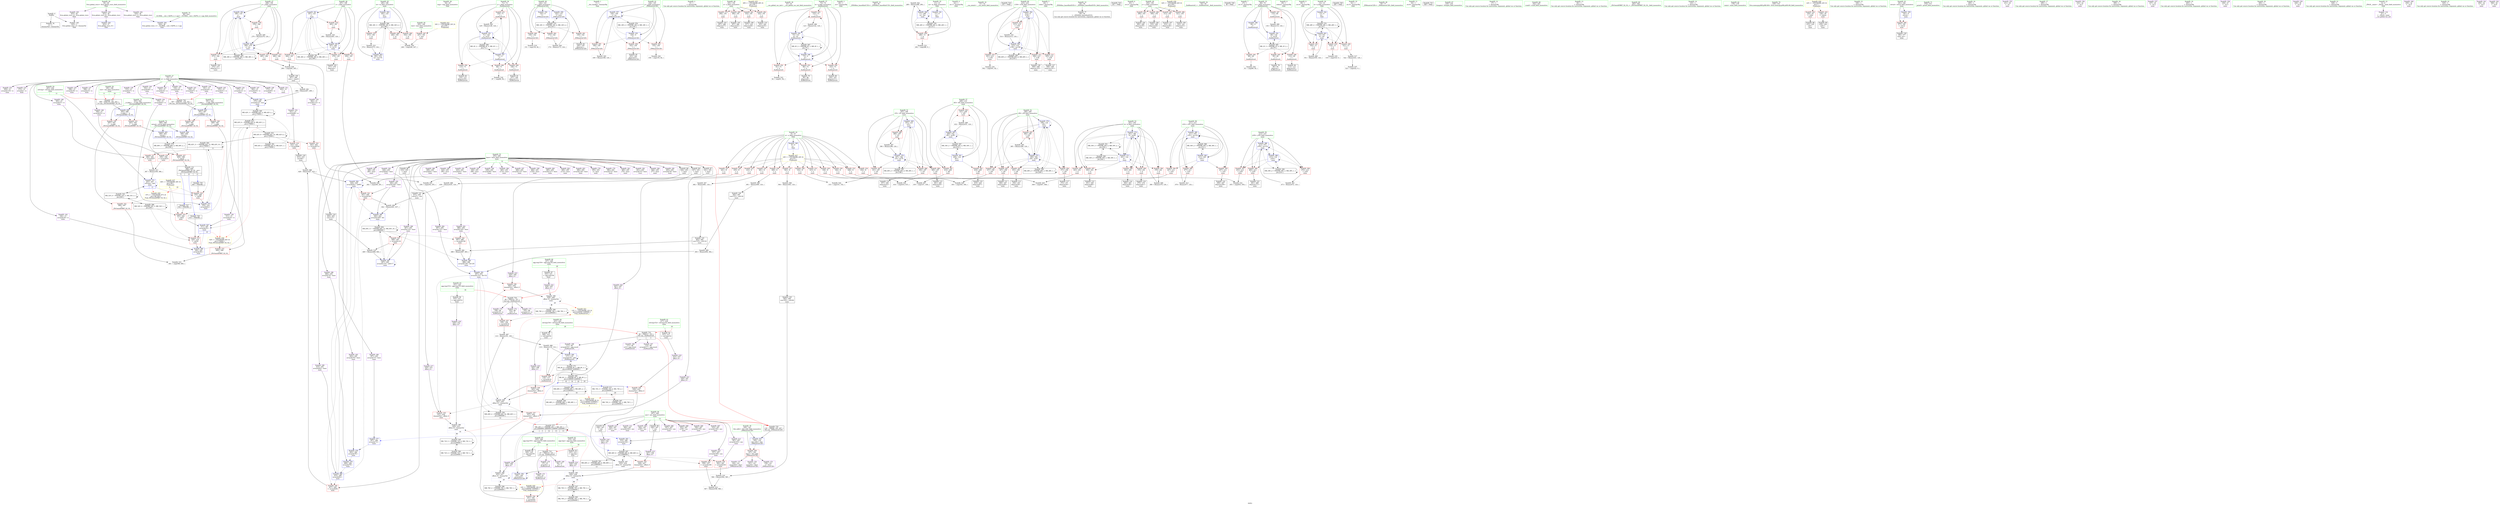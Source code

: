 digraph "SVFG" {
	label="SVFG";

	Node0x55cdfa864120 [shape=record,color=grey,label="{NodeID: 0\nNullPtr}"];
	Node0x55cdfa864120 -> Node0x55cdfaa27c60[style=solid];
	Node0x55cdfa864120 -> Node0x55cdfaa388c0[style=solid];
	Node0x55cdfaa31c30 [shape=record,color=grey,label="{NodeID: 526\n262 = cmp(260, 261, )\n}"];
	Node0x55cdfaa39520 [shape=record,color=blue,label="{NodeID: 360\n185\<--124\nte\<--\nmain\n}"];
	Node0x55cdfaa39520 -> Node0x55cdfaa69160[style=dashed];
	Node0x55cdfaa350c0 [shape=record,color=red,label="{NodeID: 277\n273\<--189\n\<--j\nmain\n}"];
	Node0x55cdfaa350c0 -> Node0x55cdfaa25a60[style=solid];
	Node0x55cdfaa28e70 [shape=record,color=purple,label="{NodeID: 194\n439\<--205\narrayidx99\<--base\nmain\n}"];
	Node0x55cdfaa261b0 [shape=record,color=black,label="{NodeID: 111\n348\<--347\nidxprom46\<--\nmain\n}"];
	Node0x55cdfaa05da0 [shape=record,color=green,label="{NodeID: 28\n18\<--19\ntmp\<--tmp_field_insensitive\nGlob }"];
	Node0x55cdfaa76380 [shape=record,color=yellow,style=double,label="{NodeID: 637\n44V_1 = ENCHI(MR_44V_0)\npts\{196 \}\nFun[main]|{|<s3>9|<s4>10}}"];
	Node0x55cdfaa76380 -> Node0x55cdfaa36ed0[style=dashed];
	Node0x55cdfaa76380 -> Node0x55cdfaa36fa0[style=dashed];
	Node0x55cdfaa76380 -> Node0x55cdfaa37210[style=dashed];
	Node0x55cdfaa76380:s3 -> Node0x55cdfaa77720[style=dashed,color=red];
	Node0x55cdfaa76380:s4 -> Node0x55cdfaa77720[style=dashed,color=red];
	Node0x55cdfaa2eec0 [shape=record,color=blue,label="{NodeID: 388\n213\<--473\nj105\<--inc119\nmain\n}"];
	Node0x55cdfaa2eec0 -> Node0x55cdfaa36920[style=dashed];
	Node0x55cdfaa2eec0 -> Node0x55cdfaa369f0[style=dashed];
	Node0x55cdfaa2eec0 -> Node0x55cdfaa36ac0[style=dashed];
	Node0x55cdfaa2eec0 -> Node0x55cdfaa2ed20[style=dashed];
	Node0x55cdfaa2eec0 -> Node0x55cdfaa2eec0[style=dashed];
	Node0x55cdfaa2eec0 -> Node0x55cdfaa6be60[style=dashed];
	Node0x55cdfaa36780 [shape=record,color=red,label="{NodeID: 305\n457\<--211\n\<--i101\nmain\n}"];
	Node0x55cdfaa36780 -> Node0x55cdfaa2b210[style=solid];
	Node0x55cdfaa2a530 [shape=record,color=purple,label="{NodeID: 222\n638\<--543\noffset_0\<--\n}"];
	Node0x55cdfaa2a530 -> Node0x55cdfaa2f7b0[style=solid];
	Node0x55cdfaa2bfe0 [shape=record,color=purple,label="{NodeID: 139\n315\<--15\narrayidx27\<--w\nmain\n}"];
	Node0x55cdfaa26c20 [shape=record,color=green,label="{NodeID: 56\n207\<--208\nans\<--ans_field_insensitive\nmain\n|{|<s11>13}}"];
	Node0x55cdfaa26c20 -> Node0x55cdfaa287f0[style=solid];
	Node0x55cdfaa26c20 -> Node0x55cdfaa288c0[style=solid];
	Node0x55cdfaa26c20 -> Node0x55cdfaa29760[style=solid];
	Node0x55cdfaa26c20 -> Node0x55cdfaa29830[style=solid];
	Node0x55cdfaa26c20 -> Node0x55cdfaa29900[style=solid];
	Node0x55cdfaa26c20 -> Node0x55cdfaa299d0[style=solid];
	Node0x55cdfaa26c20 -> Node0x55cdfaa29aa0[style=solid];
	Node0x55cdfaa26c20 -> Node0x55cdfaa29b70[style=solid];
	Node0x55cdfaa26c20 -> Node0x55cdfaa29c40[style=solid];
	Node0x55cdfaa26c20 -> Node0x55cdfaa29d10[style=solid];
	Node0x55cdfaa26c20 -> Node0x55cdfaa29de0[style=solid];
	Node0x55cdfaa26c20:s11 -> Node0x55cdfaa9cab0[style=solid,color=red];
	Node0x55cdfaa69b60 [shape=record,color=black,label="{NodeID: 582\nMR_38V_2 = PHI(MR_38V_3, MR_38V_1, )\npts\{190 \}\n}"];
	Node0x55cdfaa69b60 -> Node0x55cdfaa396c0[style=dashed];
	Node0x55cdfaa69b60 -> Node0x55cdfaa69b60[style=dashed];
	Node0x55cdfaa43550 [shape=record,color=grey,label="{NodeID: 499\n493 = Binary(494, 492, )\n}"];
	Node0x55cdfaa43550 -> Node0x55cdfaa2f130[style=solid];
	Node0x55cdfaa37e40 [shape=record,color=red,label="{NodeID: 333\n600\<--599\n\<--\n_ZSt3minIiERKT_S2_S2_\n}"];
	Node0x55cdfaa37e40 -> Node0x55cdfaa326b0[style=solid];
	Node0x55cdfaa33ad0 [shape=record,color=red,label="{NodeID: 250\n115\<--71\n\<--j\n_Zml6matrixS_\n}"];
	Node0x55cdfaa33ad0 -> Node0x55cdfaa28240[style=solid];
	Node0x55cdfaa2d730 [shape=record,color=purple,label="{NodeID: 167\n114\<--66\narrayidx17\<--agg.result\n_Zml6matrixS_\n}"];
	Node0x55cdfaa28310 [shape=record,color=black,label="{NodeID: 84\n160\<--159\nidxprom\<--\n_ZN6matrixC2Ev\n}"];
	Node0x55cdfaa234c0 [shape=record,color=green,label="{NodeID: 1\n7\<--1\n__dso_handle\<--dummyObj\nGlob }"];
	Node0x55cdfaa31db0 [shape=record,color=grey,label="{NodeID: 527\n339 = cmp(337, 338, )\n}"];
	Node0x55cdfaa395f0 [shape=record,color=blue,label="{NodeID: 361\n187\<--124\ni\<--\nmain\n}"];
	Node0x55cdfaa395f0 -> Node0x55cdfaa34be0[style=dashed];
	Node0x55cdfaa395f0 -> Node0x55cdfaa34cb0[style=dashed];
	Node0x55cdfaa395f0 -> Node0x55cdfaa34d80[style=dashed];
	Node0x55cdfaa395f0 -> Node0x55cdfaa34e50[style=dashed];
	Node0x55cdfaa395f0 -> Node0x55cdfaa39930[style=dashed];
	Node0x55cdfaa395f0 -> Node0x55cdfaa69660[style=dashed];
	Node0x55cdfaa35190 [shape=record,color=red,label="{NodeID: 278\n278\<--189\n\<--j\nmain\n}"];
	Node0x55cdfaa35190 -> Node0x55cdfaa44450[style=solid];
	Node0x55cdfaa28f40 [shape=record,color=purple,label="{NodeID: 195\n440\<--205\narrayidx100\<--base\nmain\n}"];
	Node0x55cdfaa28f40 -> Node0x55cdfaa37480[style=solid];
	Node0x55cdfaa28f40 -> Node0x55cdfaa2eb80[style=solid];
	Node0x55cdfaa26280 [shape=record,color=black,label="{NodeID: 112\n351\<--350\nidxprom48\<--\nmain\n}"];
	Node0x55cdfaa05e70 [shape=record,color=green,label="{NodeID: 29\n36\<--40\nllvm.global_ctors\<--llvm.global_ctors_field_insensitive\nGlob }"];
	Node0x55cdfaa05e70 -> Node0x55cdfaa2d360[style=solid];
	Node0x55cdfaa05e70 -> Node0x55cdfaa2d460[style=solid];
	Node0x55cdfaa05e70 -> Node0x55cdfaa2d560[style=solid];
	Node0x55cdfaa2ef90 [shape=record,color=blue,label="{NodeID: 389\n211\<--478\ni101\<--inc122\nmain\n}"];
	Node0x55cdfaa2ef90 -> Node0x55cdfaa366b0[style=dashed];
	Node0x55cdfaa2ef90 -> Node0x55cdfaa36780[style=dashed];
	Node0x55cdfaa2ef90 -> Node0x55cdfaa36850[style=dashed];
	Node0x55cdfaa2ef90 -> Node0x55cdfaa2ef90[style=dashed];
	Node0x55cdfaa2ef90 -> Node0x55cdfaa6b960[style=dashed];
	Node0x55cdfaa36850 [shape=record,color=red,label="{NodeID: 306\n477\<--211\n\<--i101\nmain\n}"];
	Node0x55cdfaa36850 -> Node0x55cdfaa44a50[style=solid];
	Node0x55cdfaa2a600 [shape=record,color=purple,label="{NodeID: 223\n639\<--544\noffset_0\<--\n}"];
	Node0x55cdfaa2a600 -> Node0x55cdfaa38250[style=solid];
	Node0x55cdfaa2c0b0 [shape=record,color=purple,label="{NodeID: 140\n318\<--15\narrayidx29\<--w\nmain\n|{<s0>10}}"];
	Node0x55cdfaa2c0b0:s0 -> Node0x55cdfaa9cc40[style=solid,color=red];
	Node0x55cdfaa26cf0 [shape=record,color=green,label="{NodeID: 57\n209\<--210\ni83\<--i83_field_insensitive\nmain\n}"];
	Node0x55cdfaa26cf0 -> Node0x55cdfaa36440[style=solid];
	Node0x55cdfaa26cf0 -> Node0x55cdfaa36510[style=solid];
	Node0x55cdfaa26cf0 -> Node0x55cdfaa365e0[style=solid];
	Node0x55cdfaa26cf0 -> Node0x55cdfaa3a630[style=solid];
	Node0x55cdfaa26cf0 -> Node0x55cdfaa3a7d0[style=solid];
	Node0x55cdfaa6a060 [shape=record,color=black,label="{NodeID: 583\nMR_46V_2 = PHI(MR_46V_4, MR_46V_1, )\npts\{198 \}\n}"];
	Node0x55cdfaa6a060 -> Node0x55cdfaa39c70[style=dashed];
	Node0x55cdfaa436d0 [shape=record,color=grey,label="{NodeID: 500\n491 = Binary(490, 124, )\n}"];
	Node0x55cdfaa436d0 -> Node0x55cdfaa2b550[style=solid];
	Node0x55cdfaa37f10 [shape=record,color=red,label="{NodeID: 334\n628\<--627\ndummyVal\<--offset_0\nmain\n}"];
	Node0x55cdfaa37f10 -> Node0x55cdfaa2f470[style=solid];
	Node0x55cdfaa33ba0 [shape=record,color=red,label="{NodeID: 251\n128\<--71\n\<--j\n_Zml6matrixS_\n}"];
	Node0x55cdfaa33ba0 -> Node0x55cdfaa42c50[style=solid];
	Node0x55cdfaa2d800 [shape=record,color=purple,label="{NodeID: 168\n117\<--66\narrayidx19\<--agg.result\n_Zml6matrixS_\n}"];
	Node0x55cdfaa2d800 -> Node0x55cdfaa34150[style=solid];
	Node0x55cdfaa2d800 -> Node0x55cdfaa38c30[style=solid];
	Node0x55cdfaa283e0 [shape=record,color=black,label="{NodeID: 85\n163\<--162\nidxprom5\<--\n_ZN6matrixC2Ev\n}"];
	Node0x55cdfaa24940 [shape=record,color=green,label="{NodeID: 2\n9\<--1\n\<--dummyObj\nCan only get source location for instruction, argument, global var or function.}"];
	Node0x55cdfaa72c60 [shape=record,color=black,label="{NodeID: 611\nMR_74V_3 = PHI(MR_74V_4, MR_74V_2, )\npts\{2240000 \}\n|{|<s1>20}}"];
	Node0x55cdfaa72c60 -> Node0x55cdfaa6e660[style=dashed];
	Node0x55cdfaa72c60:s1 -> Node0x55cdfaa75240[style=dashed,color=red];
	Node0x55cdfaa31f30 [shape=record,color=grey,label="{NodeID: 528\n266 = cmp(264, 265, )\n}"];
	Node0x55cdfaa31f30 -> Node0x55cdfaa258c0[style=solid];
	Node0x55cdfaa396c0 [shape=record,color=blue,label="{NodeID: 362\n189\<--124\nj\<--\nmain\n}"];
	Node0x55cdfaa396c0 -> Node0x55cdfaa34f20[style=dashed];
	Node0x55cdfaa396c0 -> Node0x55cdfaa34ff0[style=dashed];
	Node0x55cdfaa396c0 -> Node0x55cdfaa350c0[style=dashed];
	Node0x55cdfaa396c0 -> Node0x55cdfaa35190[style=dashed];
	Node0x55cdfaa396c0 -> Node0x55cdfaa396c0[style=dashed];
	Node0x55cdfaa396c0 -> Node0x55cdfaa39860[style=dashed];
	Node0x55cdfaa396c0 -> Node0x55cdfaa69b60[style=dashed];
	Node0x55cdfaa35260 [shape=record,color=red,label="{NodeID: 279\n296\<--191\n\<--x\nmain\n}"];
	Node0x55cdfaa35260 -> Node0x55cdfaa25b30[style=solid];
	Node0x55cdfaa29010 [shape=record,color=purple,label="{NodeID: 196\n465\<--205\na114\<--base\nmain\n}"];
	Node0x55cdfaa26350 [shape=record,color=black,label="{NodeID: 113\n354\<--353\nidxprom50\<--\nmain\n}"];
	Node0x55cdfaa05f40 [shape=record,color=green,label="{NodeID: 30\n41\<--42\n__cxx_global_var_init\<--__cxx_global_var_init_field_insensitive\n}"];
	Node0x55cdfaa2f060 [shape=record,color=blue,label="{NodeID: 390\n486\<--488\narrayidx128\<--div129\nmain\n}"];
	Node0x55cdfaa2f060 -> Node0x55cdfaa2f130[style=dashed];
	Node0x55cdfaa36920 [shape=record,color=red,label="{NodeID: 307\n453\<--213\n\<--j105\nmain\n}"];
	Node0x55cdfaa36920 -> Node0x55cdfaa32530[style=solid];
	Node0x55cdfaa2a6d0 [shape=record,color=purple,label="{NodeID: 224\n641\<--547\noffset_0\<--\n}"];
	Node0x55cdfaa2a6d0 -> Node0x55cdfaa2f880[style=solid];
	Node0x55cdfaa2c180 [shape=record,color=purple,label="{NodeID: 141\n323\<--15\narrayidx32\<--w\nmain\n}"];
	Node0x55cdfaa26dc0 [shape=record,color=green,label="{NodeID: 58\n211\<--212\ni101\<--i101_field_insensitive\nmain\n}"];
	Node0x55cdfaa26dc0 -> Node0x55cdfaa366b0[style=solid];
	Node0x55cdfaa26dc0 -> Node0x55cdfaa36780[style=solid];
	Node0x55cdfaa26dc0 -> Node0x55cdfaa36850[style=solid];
	Node0x55cdfaa26dc0 -> Node0x55cdfaa2ec50[style=solid];
	Node0x55cdfaa26dc0 -> Node0x55cdfaa2ef90[style=solid];
	Node0x55cdfaa6a560 [shape=record,color=black,label="{NodeID: 584\nMR_48V_2 = PHI(MR_48V_3, MR_48V_1, )\npts\{200 \}\n}"];
	Node0x55cdfaa6a560 -> Node0x55cdfaa39d40[style=dashed];
	Node0x55cdfaa6a560 -> Node0x55cdfaa6a560[style=dashed];
	Node0x55cdfaa43850 [shape=record,color=grey,label="{NodeID: 501\n473 = Binary(472, 124, )\n}"];
	Node0x55cdfaa43850 -> Node0x55cdfaa2eec0[style=solid];
	Node0x55cdfaa37fe0 [shape=record,color=red,label="{NodeID: 335\n631\<--630\ndummyVal\<--offset_0\nmain\n}"];
	Node0x55cdfaa37fe0 -> Node0x55cdfaa2f540[style=solid];
	Node0x55cdfaa33c70 [shape=record,color=red,label="{NodeID: 252\n91\<--73\n\<--k\n_Zml6matrixS_\n}"];
	Node0x55cdfaa33c70 -> Node0x55cdfaa317b0[style=solid];
	Node0x55cdfaa2d8d0 [shape=record,color=purple,label="{NodeID: 169\n94\<--67\na7\<--a\n_Zml6matrixS_\n}"];
	Node0x55cdfaa284b0 [shape=record,color=black,label="{NodeID: 86\n533\<--205\n\<--base\nmain\n}"];
	Node0x55cdfaa284b0 -> Node0x55cdfaa2a120[style=solid];
	Node0x55cdfaa04a90 [shape=record,color=green,label="{NodeID: 3\n20\<--1\n.str\<--dummyObj\nGlob }"];
	Node0x55cdfaa320b0 [shape=record,color=grey,label="{NodeID: 529\n449 = cmp(447, 448, )\n}"];
	Node0x55cdfaa39790 [shape=record,color=blue,label="{NodeID: 363\n275\<--268\narrayidx12\<--mul\nmain\n}"];
	Node0x55cdfaa39790 -> Node0x55cdfaa39790[style=dashed];
	Node0x55cdfaa39790 -> Node0x55cdfaa5bfa0[style=dashed];
	Node0x55cdfaa35330 [shape=record,color=red,label="{NodeID: 280\n306\<--191\n\<--x\nmain\n}"];
	Node0x55cdfaa35330 -> Node0x55cdfaa25cd0[style=solid];
	Node0x55cdfaa290e0 [shape=record,color=purple,label="{NodeID: 197\n466\<--205\narrayidx115\<--base\nmain\n}"];
	Node0x55cdfaa26420 [shape=record,color=black,label="{NodeID: 114\n357\<--356\nidxprom52\<--\nmain\n}"];
	Node0x55cdfaa06010 [shape=record,color=green,label="{NodeID: 31\n45\<--46\n_ZNSt8ios_base4InitC1Ev\<--_ZNSt8ios_base4InitC1Ev_field_insensitive\n}"];
	Node0x55cdfaa2f130 [shape=record,color=blue,label="{NodeID: 391\n497\<--493\narrayidx135\<--div132\nmain\n}"];
	Node0x55cdfaa2f130 -> Node0x55cdfaa37fe0[style=dashed];
	Node0x55cdfaa2f130 -> Node0x55cdfaa38180[style=dashed];
	Node0x55cdfaa2f130 -> Node0x55cdfaa38250[style=dashed];
	Node0x55cdfaa2f130 -> Node0x55cdfaa2f880[style=dashed];
	Node0x55cdfaa2f130 -> Node0x55cdfaa6cd60[style=dashed];
	Node0x55cdfaa369f0 [shape=record,color=red,label="{NodeID: 308\n460\<--213\n\<--j105\nmain\n}"];
	Node0x55cdfaa369f0 -> Node0x55cdfaa2b2e0[style=solid];
	Node0x55cdfaa2a7a0 [shape=record,color=purple,label="{NodeID: 225\n642\<--548\noffset_0\<--\n}"];
	Node0x55cdfaa2a7a0 -> Node0x55cdfaa38320[style=solid];
	Node0x55cdfaa2c250 [shape=record,color=purple,label="{NodeID: 142\n326\<--15\narrayidx34\<--w\nmain\n}"];
	Node0x55cdfaa2c250 -> Node0x55cdfaa39ba0[style=solid];
	Node0x55cdfaa26e90 [shape=record,color=green,label="{NodeID: 59\n213\<--214\nj105\<--j105_field_insensitive\nmain\n}"];
	Node0x55cdfaa26e90 -> Node0x55cdfaa36920[style=solid];
	Node0x55cdfaa26e90 -> Node0x55cdfaa369f0[style=solid];
	Node0x55cdfaa26e90 -> Node0x55cdfaa36ac0[style=solid];
	Node0x55cdfaa26e90 -> Node0x55cdfaa2ed20[style=solid];
	Node0x55cdfaa26e90 -> Node0x55cdfaa2eec0[style=solid];
	Node0x55cdfaa6aa60 [shape=record,color=black,label="{NodeID: 585\nMR_50V_2 = PHI(MR_50V_3, MR_50V_1, )\npts\{202 \}\n}"];
	Node0x55cdfaa6aa60 -> Node0x55cdfaa5f6a0[style=dashed];
	Node0x55cdfaa439d0 [shape=record,color=grey,label="{NodeID: 502\n289 = Binary(288, 290, )\n}"];
	Node0x55cdfaa439d0 -> Node0x55cdfaa39a00[style=solid];
	Node0x55cdfaa380b0 [shape=record,color=red,label="{NodeID: 336\n634\<--633\ndummyVal\<--offset_0\nmain\n}"];
	Node0x55cdfaa380b0 -> Node0x55cdfaa2f610[style=solid];
	Node0x55cdfaa33d40 [shape=record,color=red,label="{NodeID: 253\n98\<--73\n\<--k\n_Zml6matrixS_\n}"];
	Node0x55cdfaa33d40 -> Node0x55cdfaa27f00[style=solid];
	Node0x55cdfaa2d9a0 [shape=record,color=purple,label="{NodeID: 170\n97\<--67\narrayidx\<--a\n_Zml6matrixS_\n}"];
	Node0x55cdfaa28580 [shape=record,color=black,label="{NodeID: 87\n541\<--205\n\<--base\nmain\n}"];
	Node0x55cdfaa28580 -> Node0x55cdfaa2a460[style=solid];
	Node0x55cdfaa04b20 [shape=record,color=green,label="{NodeID: 4\n22\<--1\n.str.1\<--dummyObj\nGlob }"];
	Node0x55cdfaa32230 [shape=record,color=grey,label="{NodeID: 530\n156 = cmp(155, 82, )\n}"];
	Node0x55cdfaa39860 [shape=record,color=blue,label="{NodeID: 364\n189\<--279\nj\<--inc\nmain\n}"];
	Node0x55cdfaa39860 -> Node0x55cdfaa34f20[style=dashed];
	Node0x55cdfaa39860 -> Node0x55cdfaa34ff0[style=dashed];
	Node0x55cdfaa39860 -> Node0x55cdfaa350c0[style=dashed];
	Node0x55cdfaa39860 -> Node0x55cdfaa35190[style=dashed];
	Node0x55cdfaa39860 -> Node0x55cdfaa396c0[style=dashed];
	Node0x55cdfaa39860 -> Node0x55cdfaa39860[style=dashed];
	Node0x55cdfaa39860 -> Node0x55cdfaa69b60[style=dashed];
	Node0x55cdfaa35400 [shape=record,color=red,label="{NodeID: 281\n316\<--191\n\<--x\nmain\n}"];
	Node0x55cdfaa35400 -> Node0x55cdfaa25f40[style=solid];
	Node0x55cdfaa291b0 [shape=record,color=purple,label="{NodeID: 198\n467\<--205\narrayidx116\<--base\nmain\n}"];
	Node0x55cdfaa291b0 -> Node0x55cdfaa37620[style=solid];
	Node0x55cdfaa291b0 -> Node0x55cdfaa2edf0[style=solid];
	Node0x55cdfaa264f0 [shape=record,color=black,label="{NodeID: 115\n361\<--360\nidxprom54\<--\nmain\n}"];
	Node0x55cdfaa060e0 [shape=record,color=green,label="{NodeID: 32\n51\<--52\n__cxa_atexit\<--__cxa_atexit_field_insensitive\n}"];
	Node0x55cdfaa99b30 [shape=record,color=black,label="{NodeID: 724\n251 = PHI()\n}"];
	Node0x55cdfaa2f200 [shape=record,color=blue,label="{NodeID: 392\n215\<--9\ni136\<--\nmain\n}"];
	Node0x55cdfaa2f200 -> Node0x55cdfaa36b90[style=dashed];
	Node0x55cdfaa2f200 -> Node0x55cdfaa36c60[style=dashed];
	Node0x55cdfaa2f200 -> Node0x55cdfaa36d30[style=dashed];
	Node0x55cdfaa2f200 -> Node0x55cdfaa36e00[style=dashed];
	Node0x55cdfaa2f200 -> Node0x55cdfaa2f3a0[style=dashed];
	Node0x55cdfaa2f200 -> Node0x55cdfaa6c360[style=dashed];
	Node0x55cdfaa36ac0 [shape=record,color=red,label="{NodeID: 309\n472\<--213\n\<--j105\nmain\n}"];
	Node0x55cdfaa36ac0 -> Node0x55cdfaa43850[style=solid];
	Node0x55cdfaa2a870 [shape=record,color=red,label="{NodeID: 226\n255\<--8\n\<--n\nmain\n}"];
	Node0x55cdfaa2a870 -> Node0x55cdfaa314b0[style=solid];
	Node0x55cdfaa2c320 [shape=record,color=purple,label="{NodeID: 143\n349\<--15\narrayidx47\<--w\nmain\n}"];
	Node0x55cdfaa26f60 [shape=record,color=green,label="{NodeID: 60\n215\<--216\ni136\<--i136_field_insensitive\nmain\n}"];
	Node0x55cdfaa26f60 -> Node0x55cdfaa36b90[style=solid];
	Node0x55cdfaa26f60 -> Node0x55cdfaa36c60[style=solid];
	Node0x55cdfaa26f60 -> Node0x55cdfaa36d30[style=solid];
	Node0x55cdfaa26f60 -> Node0x55cdfaa36e00[style=solid];
	Node0x55cdfaa26f60 -> Node0x55cdfaa2f200[style=solid];
	Node0x55cdfaa26f60 -> Node0x55cdfaa2f3a0[style=solid];
	Node0x55cdfaa6af60 [shape=record,color=black,label="{NodeID: 586\nMR_52V_2 = PHI(MR_52V_3, MR_52V_1, )\npts\{204 \}\n}"];
	Node0x55cdfaa6af60 -> Node0x55cdfaa36ed0[style=dashed];
	Node0x55cdfaa6af60 -> Node0x55cdfaa36fa0[style=dashed];
	Node0x55cdfaa6af60 -> Node0x55cdfaa5cea0[style=dashed];
	Node0x55cdfaa6af60 -> Node0x55cdfaa6af60[style=dashed];
	Node0x55cdfaa43b50 [shape=record,color=grey,label="{NodeID: 503\n284 = Binary(283, 124, )\n}"];
	Node0x55cdfaa43b50 -> Node0x55cdfaa39930[style=solid];
	Node0x55cdfaa38180 [shape=record,color=red,label="{NodeID: 337\n637\<--636\ndummyVal\<--offset_0\nmain\n}"];
	Node0x55cdfaa38180 -> Node0x55cdfaa2f6e0[style=solid];
	Node0x55cdfaa33e10 [shape=record,color=red,label="{NodeID: 254\n103\<--73\n\<--k\n_Zml6matrixS_\n}"];
	Node0x55cdfaa33e10 -> Node0x55cdfaa27fd0[style=solid];
	Node0x55cdfaa2da70 [shape=record,color=purple,label="{NodeID: 171\n100\<--67\narrayidx9\<--a\n_Zml6matrixS_\n}"];
	Node0x55cdfaa2da70 -> Node0x55cdfaa33fb0[style=solid];
	Node0x55cdfaa28650 [shape=record,color=black,label="{NodeID: 88\n544\<--205\n\<--base\nmain\n}"];
	Node0x55cdfaa28650 -> Node0x55cdfaa2a600[style=solid];
	Node0x55cdfa9eb5c0 [shape=record,color=green,label="{NodeID: 5\n24\<--1\nstdin\<--dummyObj\nGlob }"];
	Node0x55cdfaa323b0 [shape=record,color=grey,label="{NodeID: 531\n292 = cmp(288, 9, )\n}"];
	Node0x55cdfaa39930 [shape=record,color=blue,label="{NodeID: 365\n187\<--284\ni\<--inc14\nmain\n}"];
	Node0x55cdfaa39930 -> Node0x55cdfaa34be0[style=dashed];
	Node0x55cdfaa39930 -> Node0x55cdfaa34cb0[style=dashed];
	Node0x55cdfaa39930 -> Node0x55cdfaa34d80[style=dashed];
	Node0x55cdfaa39930 -> Node0x55cdfaa34e50[style=dashed];
	Node0x55cdfaa39930 -> Node0x55cdfaa39930[style=dashed];
	Node0x55cdfaa39930 -> Node0x55cdfaa69660[style=dashed];
	Node0x55cdfaa354d0 [shape=record,color=red,label="{NodeID: 282\n324\<--191\n\<--x\nmain\n}"];
	Node0x55cdfaa354d0 -> Node0x55cdfaa260e0[style=solid];
	Node0x55cdfaa29280 [shape=record,color=purple,label="{NodeID: 199\n484\<--205\na126\<--base\nmain\n}"];
	Node0x55cdfaa2ad30 [shape=record,color=black,label="{NodeID: 116\n364\<--363\nidxprom56\<--\nmain\n}"];
	Node0x55cdfaa24a10 [shape=record,color=green,label="{NodeID: 33\n50\<--56\n_ZNSt8ios_base4InitD1Ev\<--_ZNSt8ios_base4InitD1Ev_field_insensitive\n}"];
	Node0x55cdfaa24a10 -> Node0x55cdfaa27d30[style=solid];
	Node0x55cdfaa9bc20 [shape=record,color=black,label="{NodeID: 725\n241 = PHI()\n}"];
	Node0x55cdfaa2f2d0 [shape=record,color=blue,label="{NodeID: 393\n510\<--399\narrayidx144\<--\nmain\n}"];
	Node0x55cdfaa2f2d0 -> Node0x55cdfaa2f2d0[style=dashed];
	Node0x55cdfaa2f2d0 -> Node0x55cdfaa71860[style=dashed];
	Node0x55cdfaa36b90 [shape=record,color=red,label="{NodeID: 310\n501\<--215\n\<--i136\nmain\n}"];
	Node0x55cdfaa36b90 -> Node0x55cdfaa32830[style=solid];
	Node0x55cdfaa2a940 [shape=record,color=red,label="{NodeID: 227\n261\<--8\n\<--n\nmain\n}"];
	Node0x55cdfaa2a940 -> Node0x55cdfaa31c30[style=solid];
	Node0x55cdfaa2c3f0 [shape=record,color=purple,label="{NodeID: 144\n352\<--15\narrayidx49\<--w\nmain\n|{<s0>11}}"];
	Node0x55cdfaa2c3f0:s0 -> Node0x55cdfaa9cc40[style=solid,color=red];
	Node0x55cdfaa27030 [shape=record,color=green,label="{NodeID: 61\n217\<--218\nref.tmp152\<--ref.tmp152_field_insensitive\nmain\n|{|<s1>16}}"];
	Node0x55cdfaa27030 -> Node0x55cdfaa28990[style=solid];
	Node0x55cdfaa27030:s1 -> Node0x55cdfaa9c420[style=solid,color=red];
	Node0x55cdfaa6b460 [shape=record,color=black,label="{NodeID: 587\nMR_54V_2 = PHI(MR_54V_4, MR_54V_1, )\npts\{210 \}\n}"];
	Node0x55cdfaa6b460 -> Node0x55cdfaa3a630[style=dashed];
	Node0x55cdfaa43cd0 [shape=record,color=grey,label="{NodeID: 504\n174 = Binary(173, 124, )\n}"];
	Node0x55cdfaa43cd0 -> Node0x55cdfaa39380[style=solid];
	Node0x55cdfaa38250 [shape=record,color=red,label="{NodeID: 338\n640\<--639\ndummyVal\<--offset_0\nmain\n}"];
	Node0x55cdfaa38250 -> Node0x55cdfaa2f7b0[style=solid];
	Node0x55cdfaa33ee0 [shape=record,color=red,label="{NodeID: 255\n122\<--73\n\<--k\n_Zml6matrixS_\n}"];
	Node0x55cdfaa33ee0 -> Node0x55cdfaa430d0[style=solid];
	Node0x55cdfaa2db40 [shape=record,color=purple,label="{NodeID: 172\n102\<--68\na10\<--b\n_Zml6matrixS_\n}"];
	Node0x55cdfaa28720 [shape=record,color=black,label="{NodeID: 89\n547\<--205\n\<--base\nmain\n}"];
	Node0x55cdfaa28720 -> Node0x55cdfaa2a6d0[style=solid];
	Node0x55cdfa9eb650 [shape=record,color=green,label="{NodeID: 6\n25\<--1\n.str.2\<--dummyObj\nGlob }"];
	Node0x55cdfaa74060 [shape=record,color=black,label="{NodeID: 615\nMR_62V_6 = PHI(MR_62V_8, MR_62V_3, )\npts\{170000 \}\n|{|<s3>9}}"];
	Node0x55cdfaa74060 -> Node0x55cdfaa36ed0[style=dashed];
	Node0x55cdfaa74060 -> Node0x55cdfaa39ad0[style=dashed];
	Node0x55cdfaa74060 -> Node0x55cdfaa600a0[style=dashed];
	Node0x55cdfaa74060:s3 -> Node0x55cdfaa77640[style=dashed,color=red];
	Node0x55cdfaa32530 [shape=record,color=grey,label="{NodeID: 532\n455 = cmp(453, 454, )\n}"];
	Node0x55cdfaa39a00 [shape=record,color=blue,label="{NodeID: 366\n11\<--289\nm\<--dec\nmain\n}"];
	Node0x55cdfaa39a00 -> Node0x55cdfaa33110[style=dashed];
	Node0x55cdfaa39a00 -> Node0x55cdfaa39a00[style=dashed];
	Node0x55cdfaa39a00 -> Node0x55cdfaa68760[style=dashed];
	Node0x55cdfaa355a0 [shape=record,color=red,label="{NodeID: 283\n299\<--193\n\<--y\nmain\n}"];
	Node0x55cdfaa355a0 -> Node0x55cdfaa25c00[style=solid];
	Node0x55cdfaa29350 [shape=record,color=purple,label="{NodeID: 200\n485\<--205\narrayidx127\<--base\nmain\n}"];
	Node0x55cdfaa2ae00 [shape=record,color=black,label="{NodeID: 117\n372\<--371\nidxprom59\<--\nmain\n}"];
	Node0x55cdfaa24aa0 [shape=record,color=green,label="{NodeID: 34\n63\<--64\n_Zml6matrixS_\<--_Zml6matrixS__field_insensitive\n}"];
	Node0x55cdfaa9bd20 [shape=record,color=black,label="{NodeID: 726\n48 = PHI()\n}"];
	Node0x55cdfaa2f3a0 [shape=record,color=blue,label="{NodeID: 394\n215\<--514\ni136\<--inc146\nmain\n}"];
	Node0x55cdfaa2f3a0 -> Node0x55cdfaa36b90[style=dashed];
	Node0x55cdfaa2f3a0 -> Node0x55cdfaa36c60[style=dashed];
	Node0x55cdfaa2f3a0 -> Node0x55cdfaa36d30[style=dashed];
	Node0x55cdfaa2f3a0 -> Node0x55cdfaa36e00[style=dashed];
	Node0x55cdfaa2f3a0 -> Node0x55cdfaa2f3a0[style=dashed];
	Node0x55cdfaa2f3a0 -> Node0x55cdfaa6c360[style=dashed];
	Node0x55cdfaa36c60 [shape=record,color=red,label="{NodeID: 311\n505\<--215\n\<--i136\nmain\n}"];
	Node0x55cdfaa36c60 -> Node0x55cdfaa2b620[style=solid];
	Node0x55cdfaa2aa10 [shape=record,color=red,label="{NodeID: 228\n332\<--8\n\<--n\nmain\n}"];
	Node0x55cdfaa2aa10 -> Node0x55cdfaa31930[style=solid];
	Node0x55cdfaa2c4c0 [shape=record,color=purple,label="{NodeID: 145\n355\<--15\narrayidx51\<--w\nmain\n}"];
	Node0x55cdfaa27100 [shape=record,color=green,label="{NodeID: 62\n219\<--220\nagg.tmp\<--agg.tmp_field_insensitive\nmain\n|{|<s1>16}}"];
	Node0x55cdfaa27100 -> Node0x55cdfaa28a60[style=solid];
	Node0x55cdfaa27100:s1 -> Node0x55cdfaa9c810[style=solid,color=red];
	Node0x55cdfaa6b960 [shape=record,color=black,label="{NodeID: 588\nMR_56V_2 = PHI(MR_56V_4, MR_56V_1, )\npts\{212 \}\n}"];
	Node0x55cdfaa6b960 -> Node0x55cdfaa2ec50[style=dashed];
	Node0x55cdfaa43e50 [shape=record,color=grey,label="{NodeID: 505\n169 = Binary(168, 124, )\n}"];
	Node0x55cdfaa43e50 -> Node0x55cdfaa392b0[style=solid];
	Node0x55cdfaa38320 [shape=record,color=red,label="{NodeID: 339\n643\<--642\ndummyVal\<--offset_0\nmain\n}"];
	Node0x55cdfaa38320 -> Node0x55cdfaa2f880[style=solid];
	Node0x55cdfaa33fb0 [shape=record,color=red,label="{NodeID: 256\n101\<--100\n\<--arrayidx9\n_Zml6matrixS_\n}"];
	Node0x55cdfaa33fb0 -> Node0x55cdfaa42350[style=solid];
	Node0x55cdfaa2dc10 [shape=record,color=purple,label="{NodeID: 173\n105\<--68\narrayidx12\<--b\n_Zml6matrixS_\n}"];
	Node0x55cdfaa287f0 [shape=record,color=black,label="{NodeID: 90\n526\<--207\n\<--ans\nmain\n}"];
	Node0x55cdfaa287f0 -> Node0x55cdfaa29f80[style=solid];
	Node0x55cdfaa05080 [shape=record,color=green,label="{NodeID: 7\n27\<--1\n.str.3\<--dummyObj\nGlob }"];
	Node0x55cdfaa326b0 [shape=record,color=grey,label="{NodeID: 533\n601 = cmp(598, 600, )\n}"];
	Node0x55cdfaa39ad0 [shape=record,color=blue,label="{NodeID: 367\n311\<--305\narrayidx25\<--\nmain\n|{|<s2>10}}"];
	Node0x55cdfaa39ad0 -> Node0x55cdfaa36fa0[style=dashed];
	Node0x55cdfaa39ad0 -> Node0x55cdfaa39ba0[style=dashed];
	Node0x55cdfaa39ad0:s2 -> Node0x55cdfaa77640[style=dashed,color=red];
	Node0x55cdfaa35670 [shape=record,color=red,label="{NodeID: 284\n309\<--193\n\<--y\nmain\n}"];
	Node0x55cdfaa35670 -> Node0x55cdfaa25da0[style=solid];
	Node0x55cdfaa29420 [shape=record,color=purple,label="{NodeID: 201\n486\<--205\narrayidx128\<--base\nmain\n}"];
	Node0x55cdfaa29420 -> Node0x55cdfaa376f0[style=solid];
	Node0x55cdfaa29420 -> Node0x55cdfaa2f060[style=solid];
	Node0x55cdfaa2aed0 [shape=record,color=black,label="{NodeID: 118\n375\<--374\nidxprom61\<--\nmain\n}"];
	Node0x55cdfaa24b30 [shape=record,color=green,label="{NodeID: 35\n69\<--70\ni\<--i_field_insensitive\n_Zml6matrixS_\n}"];
	Node0x55cdfaa24b30 -> Node0x55cdfaa335f0[style=solid];
	Node0x55cdfaa24b30 -> Node0x55cdfaa336c0[style=solid];
	Node0x55cdfaa24b30 -> Node0x55cdfaa33790[style=solid];
	Node0x55cdfaa24b30 -> Node0x55cdfaa33860[style=solid];
	Node0x55cdfaa24b30 -> Node0x55cdfaa389c0[style=solid];
	Node0x55cdfaa24b30 -> Node0x55cdfaa38ea0[style=solid];
	Node0x55cdfaa9be20 [shape=record,color=black,label="{NodeID: 727\n302 = PHI(586, )\n}"];
	Node0x55cdfaa9be20 -> Node0x55cdfaa36ed0[style=solid];
	Node0x55cdfaa2f470 [shape=record,color=blue, style = dotted,label="{NodeID: 395\n626\<--628\noffset_0\<--dummyVal\nmain\n|{|<s1>16}}"];
	Node0x55cdfaa2f470 -> Node0x55cdfaa5e2a0[style=dashed];
	Node0x55cdfaa2f470:s1 -> Node0x55cdfaa75350[style=dashed,color=red];
	Node0x55cdfaa36d30 [shape=record,color=red,label="{NodeID: 312\n508\<--215\n\<--i136\nmain\n}"];
	Node0x55cdfaa36d30 -> Node0x55cdfaa2b6f0[style=solid];
	Node0x55cdfaa2aae0 [shape=record,color=red,label="{NodeID: 229\n338\<--8\n\<--n\nmain\n}"];
	Node0x55cdfaa2aae0 -> Node0x55cdfaa31db0[style=solid];
	Node0x55cdfaa2c590 [shape=record,color=purple,label="{NodeID: 146\n358\<--15\narrayidx53\<--w\nmain\n}"];
	Node0x55cdfaa2c590 -> Node0x55cdfaa37070[style=solid];
	Node0x55cdfaa271d0 [shape=record,color=green,label="{NodeID: 63\n221\<--222\nagg.tmp153\<--agg.tmp153_field_insensitive\nmain\n|{|<s1>16}}"];
	Node0x55cdfaa271d0 -> Node0x55cdfaa28b30[style=solid];
	Node0x55cdfaa271d0:s1 -> Node0x55cdfaa9c960[style=solid,color=red];
	Node0x55cdfaa6be60 [shape=record,color=black,label="{NodeID: 589\nMR_58V_2 = PHI(MR_58V_3, MR_58V_1, )\npts\{214 \}\n}"];
	Node0x55cdfaa6be60 -> Node0x55cdfaa2ed20[style=dashed];
	Node0x55cdfaa6be60 -> Node0x55cdfaa6be60[style=dashed];
	Node0x55cdfaa43fd0 [shape=record,color=grey,label="{NodeID: 506\n380 = Binary(379, 124, )\n}"];
	Node0x55cdfaa43fd0 -> Node0x55cdfaa3a080[style=solid];
	Node0x55cdfaa383f0 [shape=record,color=blue,label="{NodeID: 340\n8\<--9\nn\<--\nGlob }"];
	Node0x55cdfaa383f0 -> Node0x55cdfaa75ac0[style=dashed];
	Node0x55cdfaa34080 [shape=record,color=red,label="{NodeID: 257\n109\<--108\n\<--arrayidx14\n_Zml6matrixS_\n}"];
	Node0x55cdfaa34080 -> Node0x55cdfaa42350[style=solid];
	Node0x55cdfaa2dce0 [shape=record,color=purple,label="{NodeID: 174\n108\<--68\narrayidx14\<--b\n_Zml6matrixS_\n}"];
	Node0x55cdfaa2dce0 -> Node0x55cdfaa34080[style=solid];
	Node0x55cdfaa288c0 [shape=record,color=black,label="{NodeID: 91\n536\<--207\n\<--ans\nmain\n}"];
	Node0x55cdfaa288c0 -> Node0x55cdfaa2a1f0[style=solid];
	Node0x55cdfaa05110 [shape=record,color=green,label="{NodeID: 8\n29\<--1\nstdout\<--dummyObj\nGlob }"];
	Node0x55cdfaa32830 [shape=record,color=grey,label="{NodeID: 534\n502 = cmp(501, 82, )\n}"];
	Node0x55cdfaa39ba0 [shape=record,color=blue,label="{NodeID: 368\n326\<--320\narrayidx34\<--\nmain\n}"];
	Node0x55cdfaa39ba0 -> Node0x55cdfaa74060[style=dashed];
	Node0x55cdfaa35740 [shape=record,color=red,label="{NodeID: 285\n313\<--193\n\<--y\nmain\n}"];
	Node0x55cdfaa35740 -> Node0x55cdfaa25e70[style=solid];
	Node0x55cdfaa294f0 [shape=record,color=purple,label="{NodeID: 202\n495\<--205\na133\<--base\nmain\n}"];
	Node0x55cdfaa2afa0 [shape=record,color=black,label="{NodeID: 119\n419\<--418\nidxprom87\<--\nmain\n}"];
	Node0x55cdfaa24bc0 [shape=record,color=green,label="{NodeID: 36\n71\<--72\nj\<--j_field_insensitive\n_Zml6matrixS_\n}"];
	Node0x55cdfaa24bc0 -> Node0x55cdfaa33930[style=solid];
	Node0x55cdfaa24bc0 -> Node0x55cdfaa33a00[style=solid];
	Node0x55cdfaa24bc0 -> Node0x55cdfaa33ad0[style=solid];
	Node0x55cdfaa24bc0 -> Node0x55cdfaa33ba0[style=solid];
	Node0x55cdfaa24bc0 -> Node0x55cdfaa38a90[style=solid];
	Node0x55cdfaa24bc0 -> Node0x55cdfaa38dd0[style=solid];
	Node0x55cdfaa9c010 [shape=record,color=black,label="{NodeID: 728\n319 = PHI(586, )\n}"];
	Node0x55cdfaa9c010 -> Node0x55cdfaa36fa0[style=solid];
	Node0x55cdfaa2f540 [shape=record,color=blue, style = dotted,label="{NodeID: 396\n629\<--631\noffset_0\<--dummyVal\nmain\n|{|<s1>16}}"];
	Node0x55cdfaa2f540 -> Node0x55cdfaa5e7a0[style=dashed];
	Node0x55cdfaa2f540:s1 -> Node0x55cdfaa75460[style=dashed,color=red];
	Node0x55cdfaa36e00 [shape=record,color=red,label="{NodeID: 313\n513\<--215\n\<--i136\nmain\n}"];
	Node0x55cdfaa36e00 -> Node0x55cdfaa30d30[style=solid];
	Node0x55cdfaa2abb0 [shape=record,color=red,label="{NodeID: 230\n344\<--8\n\<--n\nmain\n}"];
	Node0x55cdfaa2abb0 -> Node0x55cdfaa31ab0[style=solid];
	Node0x55cdfaa2c660 [shape=record,color=purple,label="{NodeID: 147\n362\<--15\narrayidx55\<--w\nmain\n}"];
	Node0x55cdfaa272a0 [shape=record,color=green,label="{NodeID: 64\n223\<--224\nref.tmp154\<--ref.tmp154_field_insensitive\nmain\n|{|<s1>20}}"];
	Node0x55cdfaa272a0 -> Node0x55cdfaa28c00[style=solid];
	Node0x55cdfaa272a0:s1 -> Node0x55cdfaa9c420[style=solid,color=red];
	Node0x55cdfaa6c360 [shape=record,color=black,label="{NodeID: 590\nMR_60V_2 = PHI(MR_60V_4, MR_60V_1, )\npts\{216 \}\n}"];
	Node0x55cdfaa6c360 -> Node0x55cdfaa2f200[style=dashed];
	Node0x55cdfaa44150 [shape=record,color=grey,label="{NodeID: 507\n482 = Binary(481, 124, )\n}"];
	Node0x55cdfaa44150 -> Node0x55cdfaa2b480[style=solid];
	Node0x55cdfaa384c0 [shape=record,color=blue,label="{NodeID: 341\n11\<--9\nm\<--\nGlob }"];
	Node0x55cdfaa384c0 -> Node0x55cdfaa68760[style=dashed];
	Node0x55cdfaa34150 [shape=record,color=red,label="{NodeID: 258\n118\<--117\n\<--arrayidx19\n_Zml6matrixS_\n}"];
	Node0x55cdfaa34150 -> Node0x55cdfaa421d0[style=solid];
	Node0x55cdfaa2ddb0 [shape=record,color=purple,label="{NodeID: 175\n158\<--147\na\<--this1\n_ZN6matrixC2Ev\n}"];
	Node0x55cdfaa28990 [shape=record,color=black,label="{NodeID: 92\n537\<--217\n\<--ref.tmp152\nmain\n}"];
	Node0x55cdfaa28990 -> Node0x55cdfaa2a2c0[style=solid];
	Node0x55cdfaa051a0 [shape=record,color=green,label="{NodeID: 9\n30\<--1\n.str.4\<--dummyObj\nGlob }"];
	Node0x55cdfaa329b0 [shape=record,color=grey,label="{NodeID: 535\n519 = cmp(518, 9, )\n}"];
	Node0x55cdfaa39c70 [shape=record,color=blue,label="{NodeID: 369\n197\<--124\ni35\<--\nmain\n}"];
	Node0x55cdfaa39c70 -> Node0x55cdfaa358e0[style=dashed];
	Node0x55cdfaa39c70 -> Node0x55cdfaa359b0[style=dashed];
	Node0x55cdfaa39c70 -> Node0x55cdfaa35a80[style=dashed];
	Node0x55cdfaa39c70 -> Node0x55cdfaa35b50[style=dashed];
	Node0x55cdfaa39c70 -> Node0x55cdfaa3a220[style=dashed];
	Node0x55cdfaa39c70 -> Node0x55cdfaa6a060[style=dashed];
	Node0x55cdfaa35810 [shape=record,color=red,label="{NodeID: 286\n321\<--193\n\<--y\nmain\n}"];
	Node0x55cdfaa35810 -> Node0x55cdfaa26010[style=solid];
	Node0x55cdfaa295c0 [shape=record,color=purple,label="{NodeID: 203\n496\<--205\narrayidx134\<--base\nmain\n}"];
	Node0x55cdfaa2b070 [shape=record,color=black,label="{NodeID: 120\n423\<--422\nconv89\<--\nmain\n}"];
	Node0x55cdfaa2b070 -> Node0x55cdfaa424d0[style=solid];
	Node0x55cdfaa24c90 [shape=record,color=green,label="{NodeID: 37\n73\<--74\nk\<--k_field_insensitive\n_Zml6matrixS_\n}"];
	Node0x55cdfaa24c90 -> Node0x55cdfaa33c70[style=solid];
	Node0x55cdfaa24c90 -> Node0x55cdfaa33d40[style=solid];
	Node0x55cdfaa24c90 -> Node0x55cdfaa33e10[style=solid];
	Node0x55cdfaa24c90 -> Node0x55cdfaa33ee0[style=solid];
	Node0x55cdfaa24c90 -> Node0x55cdfaa38b60[style=solid];
	Node0x55cdfaa24c90 -> Node0x55cdfaa38d00[style=solid];
	Node0x55cdfaa9c110 [shape=record,color=black,label="{NodeID: 729\n295 = PHI()\n}"];
	Node0x55cdfaa2f610 [shape=record,color=blue, style = dotted,label="{NodeID: 397\n632\<--634\noffset_0\<--dummyVal\nmain\n}"];
	Node0x55cdfaa2f610 -> Node0x55cdfaa71860[style=dashed];
	Node0x55cdfaa36ed0 [shape=record,color=red,label="{NodeID: 314\n305\<--302\n\<--call21\nmain\n}"];
	Node0x55cdfaa36ed0 -> Node0x55cdfaa39ad0[style=solid];
	Node0x55cdfaa32ba0 [shape=record,color=red,label="{NodeID: 231\n415\<--8\n\<--n\nmain\n}"];
	Node0x55cdfaa32ba0 -> Node0x55cdfaa31630[style=solid];
	Node0x55cdfaa2c730 [shape=record,color=purple,label="{NodeID: 148\n365\<--15\narrayidx57\<--w\nmain\n}"];
	Node0x55cdfaa2c730 -> Node0x55cdfaa37140[style=solid];
	Node0x55cdfaa27370 [shape=record,color=green,label="{NodeID: 65\n225\<--226\nagg.tmp155\<--agg.tmp155_field_insensitive\nmain\n|{|<s1>20}}"];
	Node0x55cdfaa27370 -> Node0x55cdfaa25580[style=solid];
	Node0x55cdfaa27370:s1 -> Node0x55cdfaa9c810[style=solid,color=red];
	Node0x55cdfaa6c860 [shape=record,color=black,label="{NodeID: 591\nMR_62V_2 = PHI(MR_62V_9, MR_62V_1, )\npts\{170000 \}\n}"];
	Node0x55cdfaa6c860 -> Node0x55cdfaa5bfa0[style=dashed];
	Node0x55cdfaa442d0 [shape=record,color=grey,label="{NodeID: 508\n564 = Binary(563, 124, )\n}"];
	Node0x55cdfaa442d0 -> Node0x55cdfaa2b7c0[style=solid];
	Node0x55cdfaa385c0 [shape=record,color=blue,label="{NodeID: 342\n13\<--9\nk\<--\nGlob }"];
	Node0x55cdfaa385c0 -> Node0x55cdfaa68c60[style=dashed];
	Node0x55cdfaa34220 [shape=record,color=red,label="{NodeID: 259\n147\<--140\nthis1\<--this.addr\n_ZN6matrixC2Ev\n}"];
	Node0x55cdfaa34220 -> Node0x55cdfaa2ddb0[style=solid];
	Node0x55cdfaa34220 -> Node0x55cdfaa2de80[style=solid];
	Node0x55cdfaa34220 -> Node0x55cdfaa2df50[style=solid];
	Node0x55cdfaa2de80 [shape=record,color=purple,label="{NodeID: 176\n161\<--147\narrayidx\<--this1\n_ZN6matrixC2Ev\n}"];
	Node0x55cdfaa28a60 [shape=record,color=black,label="{NodeID: 93\n525\<--219\n\<--agg.tmp\nmain\n}"];
	Node0x55cdfaa28a60 -> Node0x55cdfaa29eb0[style=solid];
	Node0x55cdfaa045b0 [shape=record,color=green,label="{NodeID: 10\n32\<--1\n.str.5\<--dummyObj\nGlob }"];
	Node0x55cdfaa75240 [shape=record,color=yellow,style=double,label="{NodeID: 619\n8V_1 = ENCHI(MR_8V_0)\npts\{2180000 2240000 \}\nFun[_Zml6matrixS_]|{<s0>3}}"];
	Node0x55cdfaa75240:s0 -> Node0x55cdfaa68200[style=dashed,color=red];
	Node0x55cdfaa48d20 [shape=record,color=grey,label="{NodeID: 536\n248 = cmp(246, 247, )\n}"];
	Node0x55cdfaa39d40 [shape=record,color=blue,label="{NodeID: 370\n199\<--124\nj39\<--\nmain\n}"];
	Node0x55cdfaa39d40 -> Node0x55cdfaa35c20[style=dashed];
	Node0x55cdfaa39d40 -> Node0x55cdfaa35cf0[style=dashed];
	Node0x55cdfaa39d40 -> Node0x55cdfaa35dc0[style=dashed];
	Node0x55cdfaa39d40 -> Node0x55cdfaa35e90[style=dashed];
	Node0x55cdfaa39d40 -> Node0x55cdfaa35f60[style=dashed];
	Node0x55cdfaa39d40 -> Node0x55cdfaa39d40[style=dashed];
	Node0x55cdfaa39d40 -> Node0x55cdfaa3a150[style=dashed];
	Node0x55cdfaa39d40 -> Node0x55cdfaa6a560[style=dashed];
	Node0x55cdfaa358e0 [shape=record,color=red,label="{NodeID: 287\n331\<--197\n\<--i35\nmain\n}"];
	Node0x55cdfaa358e0 -> Node0x55cdfaa31930[style=solid];
	Node0x55cdfaa29690 [shape=record,color=purple,label="{NodeID: 204\n497\<--205\narrayidx135\<--base\nmain\n}"];
	Node0x55cdfaa29690 -> Node0x55cdfaa2f130[style=solid];
	Node0x55cdfaa2b140 [shape=record,color=black,label="{NodeID: 121\n437\<--436\nconv97\<--sub\nmain\n}"];
	Node0x55cdfaa2b140 -> Node0x55cdfaa42dd0[style=solid];
	Node0x55cdfaa24d60 [shape=record,color=green,label="{NodeID: 38\n76\<--77\n_ZN6matrixC2Ev\<--_ZN6matrixC2Ev_field_insensitive\n}"];
	Node0x55cdfaa9c1e0 [shape=record,color=black,label="{NodeID: 730\n369 = PHI(586, )\n}"];
	Node0x55cdfaa9c1e0 -> Node0x55cdfaa37210[style=solid];
	Node0x55cdfaa63860 [shape=record,color=black,label="{NodeID: 564\nMR_62V_11 = PHI(MR_62V_12, MR_62V_10, )\npts\{170000 \}\n|{|<s6>11}}"];
	Node0x55cdfaa63860 -> Node0x55cdfaa37070[style=dashed];
	Node0x55cdfaa63860 -> Node0x55cdfaa37140[style=dashed];
	Node0x55cdfaa63860 -> Node0x55cdfaa37210[style=dashed];
	Node0x55cdfaa63860 -> Node0x55cdfaa39fb0[style=dashed];
	Node0x55cdfaa63860 -> Node0x55cdfaa600a0[style=dashed];
	Node0x55cdfaa63860 -> Node0x55cdfaa63860[style=dashed];
	Node0x55cdfaa63860:s6 -> Node0x55cdfaa77640[style=dashed,color=red];
	Node0x55cdfaa2f6e0 [shape=record,color=blue, style = dotted,label="{NodeID: 398\n635\<--637\noffset_0\<--dummyVal\nmain\n|{|<s2>20}}"];
	Node0x55cdfaa2f6e0 -> Node0x55cdfaa2f6e0[style=dashed];
	Node0x55cdfaa2f6e0 -> Node0x55cdfaa6eb60[style=dashed];
	Node0x55cdfaa2f6e0:s2 -> Node0x55cdfaa75350[style=dashed,color=red];
	Node0x55cdfaa36fa0 [shape=record,color=red,label="{NodeID: 315\n320\<--319\n\<--call30\nmain\n}"];
	Node0x55cdfaa36fa0 -> Node0x55cdfaa39ba0[style=solid];
	Node0x55cdfaa32c30 [shape=record,color=red,label="{NodeID: 232\n435\<--8\n\<--n\nmain\n}"];
	Node0x55cdfaa32c30 -> Node0x55cdfaa433d0[style=solid];
	Node0x55cdfaa2c800 [shape=record,color=purple,label="{NodeID: 149\n373\<--15\narrayidx60\<--w\nmain\n}"];
	Node0x55cdfaa27440 [shape=record,color=green,label="{NodeID: 66\n227\<--228\nagg.tmp156\<--agg.tmp156_field_insensitive\nmain\n|{|<s1>20}}"];
	Node0x55cdfaa27440 -> Node0x55cdfaa25650[style=solid];
	Node0x55cdfaa27440:s1 -> Node0x55cdfaa9c960[style=solid,color=red];
	Node0x55cdfaa6cd60 [shape=record,color=black,label="{NodeID: 592\nMR_64V_2 = PHI(MR_64V_16, MR_64V_1, )\npts\{2060000 \}\n|{<s0>12}}"];
	Node0x55cdfaa6cd60:s0 -> Node0x55cdfaa68200[style=dashed,color=red];
	Node0x55cdfaa44450 [shape=record,color=grey,label="{NodeID: 509\n279 = Binary(278, 124, )\n}"];
	Node0x55cdfaa44450 -> Node0x55cdfaa39860[style=solid];
	Node0x55cdfaa386c0 [shape=record,color=blue,label="{NodeID: 343\n623\<--37\nllvm.global_ctors_0\<--\nGlob }"];
	Node0x55cdfaa342f0 [shape=record,color=red,label="{NodeID: 260\n150\<--142\n\<--i\n_ZN6matrixC2Ev\n}"];
	Node0x55cdfaa342f0 -> Node0x55cdfaa311b0[style=solid];
	Node0x55cdfaa2df50 [shape=record,color=purple,label="{NodeID: 177\n164\<--147\narrayidx6\<--this1\n_ZN6matrixC2Ev\n}"];
	Node0x55cdfaa2df50 -> Node0x55cdfaa391e0[style=solid];
	Node0x55cdfaa28b30 [shape=record,color=black,label="{NodeID: 94\n532\<--221\n\<--agg.tmp153\nmain\n}"];
	Node0x55cdfaa28b30 -> Node0x55cdfaa2a050[style=solid];
	Node0x55cdfaa04680 [shape=record,color=green,label="{NodeID: 11\n34\<--1\n.str.6\<--dummyObj\nGlob }"];
	Node0x55cdfaa75350 [shape=record,color=yellow,style=double,label="{NodeID: 620\n10V_1 = ENCHI(MR_10V_0)\npts\{2200000 2260000 \}\nFun[_Zml6matrixS_]}"];
	Node0x55cdfaa75350 -> Node0x55cdfaa33fb0[style=dashed];
	Node0x55cdfaa48e60 [shape=record,color=grey,label="{NodeID: 537\n523 = cmp(522, 9, )\n}"];
	Node0x55cdfaa39e10 [shape=record,color=blue,label="{NodeID: 371\n201\<--124\nk\<--\nmain\n}"];
	Node0x55cdfaa39e10 -> Node0x55cdfaa36030[style=dashed];
	Node0x55cdfaa39e10 -> Node0x55cdfaa36100[style=dashed];
	Node0x55cdfaa39e10 -> Node0x55cdfaa361d0[style=dashed];
	Node0x55cdfaa39e10 -> Node0x55cdfaa362a0[style=dashed];
	Node0x55cdfaa39e10 -> Node0x55cdfaa36370[style=dashed];
	Node0x55cdfaa39e10 -> Node0x55cdfaa39e10[style=dashed];
	Node0x55cdfaa39e10 -> Node0x55cdfaa3a080[style=dashed];
	Node0x55cdfaa39e10 -> Node0x55cdfaa5f6a0[style=dashed];
	Node0x55cdfaa359b0 [shape=record,color=red,label="{NodeID: 288\n356\<--197\n\<--i35\nmain\n}"];
	Node0x55cdfaa359b0 -> Node0x55cdfaa26420[style=solid];
	Node0x55cdfaa29760 [shape=record,color=purple,label="{NodeID: 205\n504\<--207\na140\<--ans\nmain\n}"];
	Node0x55cdfaa2b210 [shape=record,color=black,label="{NodeID: 122\n458\<--457\nidxprom109\<--\nmain\n}"];
	Node0x55cdfaa24e30 [shape=record,color=green,label="{NodeID: 39\n140\<--141\nthis.addr\<--this.addr_field_insensitive\n_ZN6matrixC2Ev\n}"];
	Node0x55cdfaa24e30 -> Node0x55cdfaa34220[style=solid];
	Node0x55cdfaa24e30 -> Node0x55cdfaa38f70[style=solid];
	Node0x55cdfaa9c350 [shape=record,color=black,label="{NodeID: 731\n569 = PHI()\n}"];
	Node0x55cdfaa63d60 [shape=record,color=black,label="{NodeID: 565\nMR_2V_3 = PHI(MR_2V_4, MR_2V_2, )\npts\{70 \}\n}"];
	Node0x55cdfaa63d60 -> Node0x55cdfaa335f0[style=dashed];
	Node0x55cdfaa63d60 -> Node0x55cdfaa336c0[style=dashed];
	Node0x55cdfaa63d60 -> Node0x55cdfaa33790[style=dashed];
	Node0x55cdfaa63d60 -> Node0x55cdfaa33860[style=dashed];
	Node0x55cdfaa63d60 -> Node0x55cdfaa38ea0[style=dashed];
	Node0x55cdfaa2f7b0 [shape=record,color=blue, style = dotted,label="{NodeID: 399\n638\<--640\noffset_0\<--dummyVal\nmain\n|{|<s2>20}}"];
	Node0x55cdfaa2f7b0 -> Node0x55cdfaa2f7b0[style=dashed];
	Node0x55cdfaa2f7b0 -> Node0x55cdfaa6f060[style=dashed];
	Node0x55cdfaa2f7b0:s2 -> Node0x55cdfaa75460[style=dashed,color=red];
	Node0x55cdfaa37070 [shape=record,color=red,label="{NodeID: 316\n359\<--358\n\<--arrayidx53\nmain\n}"];
	Node0x55cdfaa37070 -> Node0x55cdfaa44750[style=solid];
	Node0x55cdfaa32d00 [shape=record,color=red,label="{NodeID: 233\n448\<--8\n\<--n\nmain\n}"];
	Node0x55cdfaa32d00 -> Node0x55cdfaa320b0[style=solid];
	Node0x55cdfaa2c8d0 [shape=record,color=purple,label="{NodeID: 150\n376\<--15\narrayidx62\<--w\nmain\n}"];
	Node0x55cdfaa2c8d0 -> Node0x55cdfaa39fb0[style=solid];
	Node0x55cdfaa27510 [shape=record,color=green,label="{NodeID: 67\n234\<--235\nfreopen\<--freopen_field_insensitive\n}"];
	Node0x55cdfaa6d260 [shape=record,color=black,label="{NodeID: 593\nMR_66V_2 = PHI(MR_66V_6, MR_66V_1, )\npts\{2080000 \}\n|{<s0>13}}"];
	Node0x55cdfaa6d260:s0 -> Node0x55cdfaa68200[style=dashed,color=red];
	Node0x55cdfaa445d0 [shape=record,color=grey,label="{NodeID: 510\n566 = Binary(562, 565, )\n}"];
	Node0x55cdfaa445d0 -> Node0x55cdfaa448d0[style=solid];
	Node0x55cdfaa387c0 [shape=record,color=blue,label="{NodeID: 344\n624\<--38\nllvm.global_ctors_1\<--_GLOBAL__sub_I_ShPSi_2_1.cpp\nGlob }"];
	Node0x55cdfaa343c0 [shape=record,color=red,label="{NodeID: 261\n159\<--142\n\<--i\n_ZN6matrixC2Ev\n}"];
	Node0x55cdfaa343c0 -> Node0x55cdfaa28310[style=solid];
	Node0x55cdfaa2e020 [shape=record,color=purple,label="{NodeID: 178\n395\<--205\na\<--base\nmain\n}"];
	Node0x55cdfaa28c00 [shape=record,color=black,label="{NodeID: 95\n548\<--223\n\<--ref.tmp154\nmain\n}"];
	Node0x55cdfaa28c00 -> Node0x55cdfaa2a7a0[style=solid];
	Node0x55cdfaa04750 [shape=record,color=green,label="{NodeID: 12\n37\<--1\n\<--dummyObj\nCan only get source location for instruction, argument, global var or function.}"];
	Node0x55cdfaa75460 [shape=record,color=yellow,style=double,label="{NodeID: 621\n12V_1 = ENCHI(MR_12V_0)\npts\{2220000 2280000 \}\nFun[_Zml6matrixS_]}"];
	Node0x55cdfaa75460 -> Node0x55cdfaa34080[style=dashed];
	Node0x55cdfaa39ee0 [shape=record,color=blue,label="{NodeID: 372\n203\<--367\nref.tmp\<--add\nmain\n|{|<s3>11}}"];
	Node0x55cdfaa39ee0 -> Node0x55cdfaa37210[style=dashed];
	Node0x55cdfaa39ee0 -> Node0x55cdfaa39ee0[style=dashed];
	Node0x55cdfaa39ee0 -> Node0x55cdfaa5cea0[style=dashed];
	Node0x55cdfaa39ee0:s3 -> Node0x55cdfaa77720[style=dashed,color=red];
	Node0x55cdfaa35a80 [shape=record,color=red,label="{NodeID: 289\n360\<--197\n\<--i35\nmain\n}"];
	Node0x55cdfaa35a80 -> Node0x55cdfaa264f0[style=solid];
	Node0x55cdfaa29830 [shape=record,color=purple,label="{NodeID: 206\n507\<--207\narrayidx142\<--ans\nmain\n}"];
	Node0x55cdfaa2b2e0 [shape=record,color=black,label="{NodeID: 123\n461\<--460\nidxprom111\<--\nmain\n}"];
	Node0x55cdfaa24f00 [shape=record,color=green,label="{NodeID: 40\n142\<--143\ni\<--i_field_insensitive\n_ZN6matrixC2Ev\n}"];
	Node0x55cdfaa24f00 -> Node0x55cdfaa342f0[style=solid];
	Node0x55cdfaa24f00 -> Node0x55cdfaa343c0[style=solid];
	Node0x55cdfaa24f00 -> Node0x55cdfaa34490[style=solid];
	Node0x55cdfaa24f00 -> Node0x55cdfaa39040[style=solid];
	Node0x55cdfaa24f00 -> Node0x55cdfaa39380[style=solid];
	Node0x55cdfaa9c420 [shape=record,color=black,label="{NodeID: 732\n66 = PHI(217, 223, )\n0th arg _Zml6matrixS_ |{|<s3>3}}"];
	Node0x55cdfaa9c420 -> Node0x55cdfaa2d660[style=solid];
	Node0x55cdfaa9c420 -> Node0x55cdfaa2d730[style=solid];
	Node0x55cdfaa9c420 -> Node0x55cdfaa2d800[style=solid];
	Node0x55cdfaa9c420:s3 -> Node0x55cdfaa9cab0[style=solid,color=red];
	Node0x55cdfaa64260 [shape=record,color=black,label="{NodeID: 566\nMR_4V_2 = PHI(MR_4V_4, MR_4V_1, )\npts\{72 \}\n}"];
	Node0x55cdfaa64260 -> Node0x55cdfaa38a90[style=dashed];
	Node0x55cdfaa2f880 [shape=record,color=blue, style = dotted,label="{NodeID: 400\n641\<--643\noffset_0\<--dummyVal\nmain\n}"];
	Node0x55cdfaa2f880 -> Node0x55cdfaa37fe0[style=dashed];
	Node0x55cdfaa2f880 -> Node0x55cdfaa38180[style=dashed];
	Node0x55cdfaa2f880 -> Node0x55cdfaa38250[style=dashed];
	Node0x55cdfaa2f880 -> Node0x55cdfaa2f880[style=dashed];
	Node0x55cdfaa2f880 -> Node0x55cdfaa6cd60[style=dashed];
	Node0x55cdfaa37140 [shape=record,color=red,label="{NodeID: 317\n366\<--365\n\<--arrayidx57\nmain\n}"];
	Node0x55cdfaa37140 -> Node0x55cdfaa44750[style=solid];
	Node0x55cdfaa32dd0 [shape=record,color=red,label="{NodeID: 234\n454\<--8\n\<--n\nmain\n}"];
	Node0x55cdfaa32dd0 -> Node0x55cdfaa32530[style=solid];
	Node0x55cdfaa2c9a0 [shape=record,color=purple,label="{NodeID: 151\n420\<--15\n\<--w\nmain\n}"];
	Node0x55cdfaa275e0 [shape=record,color=green,label="{NodeID: 68\n242\<--243\nscanf\<--scanf_field_insensitive\n}"];
	Node0x55cdfaa6d760 [shape=record,color=black,label="{NodeID: 594\nMR_68V_2 = PHI(MR_68V_3, MR_68V_1, )\npts\{2180000 \}\n}"];
	Node0x55cdfaa6d760 -> Node0x55cdfaa71d60[style=dashed];
	Node0x55cdfaa44750 [shape=record,color=grey,label="{NodeID: 511\n367 = Binary(359, 366, )\n}"];
	Node0x55cdfaa44750 -> Node0x55cdfaa39ee0[style=solid];
	Node0x55cdfaa388c0 [shape=record,color=blue, style = dotted,label="{NodeID: 345\n625\<--3\nllvm.global_ctors_2\<--dummyVal\nGlob }"];
	Node0x55cdfaa34490 [shape=record,color=red,label="{NodeID: 262\n173\<--142\n\<--i\n_ZN6matrixC2Ev\n}"];
	Node0x55cdfaa34490 -> Node0x55cdfaa43cd0[style=solid];
	Node0x55cdfaa2e0f0 [shape=record,color=purple,label="{NodeID: 179\n396\<--205\narrayidx72\<--base\nmain\n}"];
	Node0x55cdfaa25580 [shape=record,color=black,label="{NodeID: 96\n540\<--225\n\<--agg.tmp155\nmain\n}"];
	Node0x55cdfaa25580 -> Node0x55cdfaa2a390[style=solid];
	Node0x55cdfaa04820 [shape=record,color=green,label="{NodeID: 13\n82\<--1\n\<--dummyObj\nCan only get source location for instruction, argument, global var or function.}"];
	Node0x55cdfaa39fb0 [shape=record,color=blue,label="{NodeID: 373\n376\<--370\narrayidx62\<--\nmain\n}"];
	Node0x55cdfaa39fb0 -> Node0x55cdfaa63860[style=dashed];
	Node0x55cdfaa35b50 [shape=record,color=red,label="{NodeID: 290\n389\<--197\n\<--i35\nmain\n}"];
	Node0x55cdfaa35b50 -> Node0x55cdfaa43250[style=solid];
	Node0x55cdfaa29900 [shape=record,color=purple,label="{NodeID: 207\n510\<--207\narrayidx144\<--ans\nmain\n}"];
	Node0x55cdfaa29900 -> Node0x55cdfaa2f2d0[style=solid];
	Node0x55cdfaa2b3b0 [shape=record,color=black,label="{NodeID: 124\n464\<--463\nconv113\<--\nmain\n}"];
	Node0x55cdfaa2b3b0 -> Node0x55cdfaa44bd0[style=solid];
	Node0x55cdfaa24fd0 [shape=record,color=green,label="{NodeID: 41\n144\<--145\nj\<--j_field_insensitive\n_ZN6matrixC2Ev\n}"];
	Node0x55cdfaa24fd0 -> Node0x55cdfaa34560[style=solid];
	Node0x55cdfaa24fd0 -> Node0x55cdfaa34630[style=solid];
	Node0x55cdfaa24fd0 -> Node0x55cdfaa34700[style=solid];
	Node0x55cdfaa24fd0 -> Node0x55cdfaa39110[style=solid];
	Node0x55cdfaa24fd0 -> Node0x55cdfaa392b0[style=solid];
	Node0x55cdfaa9c810 [shape=record,color=black,label="{NodeID: 733\n67 = PHI(219, 225, )\n1st arg _Zml6matrixS_ }"];
	Node0x55cdfaa9c810 -> Node0x55cdfaa2d8d0[style=solid];
	Node0x55cdfaa9c810 -> Node0x55cdfaa2d9a0[style=solid];
	Node0x55cdfaa9c810 -> Node0x55cdfaa2da70[style=solid];
	Node0x55cdfaa64760 [shape=record,color=black,label="{NodeID: 567\nMR_6V_2 = PHI(MR_6V_3, MR_6V_1, )\npts\{74 \}\n}"];
	Node0x55cdfaa64760 -> Node0x55cdfaa38b60[style=dashed];
	Node0x55cdfaa64760 -> Node0x55cdfaa64760[style=dashed];
	Node0x55cdfaa2f950 [shape=record,color=blue,label="{NodeID: 401\n13\<--551\nk\<--shr\nmain\n}"];
	Node0x55cdfaa2f950 -> Node0x55cdfaa331e0[style=dashed];
	Node0x55cdfaa2f950 -> Node0x55cdfaa332b0[style=dashed];
	Node0x55cdfaa2f950 -> Node0x55cdfaa33380[style=dashed];
	Node0x55cdfaa2f950 -> Node0x55cdfaa2f950[style=dashed];
	Node0x55cdfaa2f950 -> Node0x55cdfaa68c60[style=dashed];
	Node0x55cdfaa37210 [shape=record,color=red,label="{NodeID: 318\n370\<--369\n\<--call58\nmain\n}"];
	Node0x55cdfaa37210 -> Node0x55cdfaa39fb0[style=solid];
	Node0x55cdfaa32ea0 [shape=record,color=red,label="{NodeID: 235\n481\<--8\n\<--n\nmain\n}"];
	Node0x55cdfaa32ea0 -> Node0x55cdfaa44150[style=solid];
	Node0x55cdfaa2ca70 [shape=record,color=purple,label="{NodeID: 152\n421\<--15\narrayidx88\<--w\nmain\n}"];
	Node0x55cdfaa2ca70 -> Node0x55cdfaa372e0[style=solid];
	Node0x55cdfaa276b0 [shape=record,color=green,label="{NodeID: 69\n303\<--304\n_ZSt3minIiERKT_S2_S2_\<--_ZSt3minIiERKT_S2_S2__field_insensitive\n}"];
	Node0x55cdfaa6dc60 [shape=record,color=black,label="{NodeID: 595\nMR_70V_2 = PHI(MR_70V_3, MR_70V_1, )\npts\{2200000 \}\n}"];
	Node0x55cdfaa6dc60 -> Node0x55cdfaa2f470[style=dashed];
	Node0x55cdfaa6dc60 -> Node0x55cdfaa5e2a0[style=dashed];
	Node0x55cdfaa6dc60 -> Node0x55cdfaa6dc60[style=dashed];
	Node0x55cdfaa448d0 [shape=record,color=grey,label="{NodeID: 512\n567 = Binary(558, 566, )\n}"];
	Node0x55cdfaa389c0 [shape=record,color=blue,label="{NodeID: 346\n69\<--9\ni\<--\n_Zml6matrixS_\n}"];
	Node0x55cdfaa389c0 -> Node0x55cdfaa63d60[style=dashed];
	Node0x55cdfaa34560 [shape=record,color=red,label="{NodeID: 263\n155\<--144\n\<--j\n_ZN6matrixC2Ev\n}"];
	Node0x55cdfaa34560 -> Node0x55cdfaa32230[style=solid];
	Node0x55cdfaa2e1c0 [shape=record,color=purple,label="{NodeID: 180\n397\<--205\narrayidx73\<--base\nmain\n}"];
	Node0x55cdfaa2e1c0 -> Node0x55cdfaa3a2f0[style=solid];
	Node0x55cdfaa25650 [shape=record,color=black,label="{NodeID: 97\n543\<--227\n\<--agg.tmp156\nmain\n}"];
	Node0x55cdfaa25650 -> Node0x55cdfaa2a530[style=solid];
	Node0x55cdfaa07490 [shape=record,color=green,label="{NodeID: 14\n124\<--1\n\<--dummyObj\nCan only get source location for instruction, argument, global var or function.}"];
	Node0x55cdfaa5bfa0 [shape=record,color=black,label="{NodeID: 540\nMR_62V_3 = PHI(MR_62V_4, MR_62V_2, )\npts\{170000 \}\n}"];
	Node0x55cdfaa5bfa0 -> Node0x55cdfaa39790[style=dashed];
	Node0x55cdfaa5bfa0 -> Node0x55cdfaa5bfa0[style=dashed];
	Node0x55cdfaa5bfa0 -> Node0x55cdfaa74060[style=dashed];
	Node0x55cdfaa3a080 [shape=record,color=blue,label="{NodeID: 374\n201\<--380\nk\<--inc64\nmain\n}"];
	Node0x55cdfaa3a080 -> Node0x55cdfaa36030[style=dashed];
	Node0x55cdfaa3a080 -> Node0x55cdfaa36100[style=dashed];
	Node0x55cdfaa3a080 -> Node0x55cdfaa361d0[style=dashed];
	Node0x55cdfaa3a080 -> Node0x55cdfaa362a0[style=dashed];
	Node0x55cdfaa3a080 -> Node0x55cdfaa36370[style=dashed];
	Node0x55cdfaa3a080 -> Node0x55cdfaa39e10[style=dashed];
	Node0x55cdfaa3a080 -> Node0x55cdfaa3a080[style=dashed];
	Node0x55cdfaa3a080 -> Node0x55cdfaa5f6a0[style=dashed];
	Node0x55cdfaa35c20 [shape=record,color=red,label="{NodeID: 291\n337\<--199\n\<--j39\nmain\n}"];
	Node0x55cdfaa35c20 -> Node0x55cdfaa31db0[style=solid];
	Node0x55cdfaa299d0 [shape=record,color=purple,label="{NodeID: 208\n555\<--207\na158\<--ans\nmain\n}"];
	Node0x55cdfaa2b480 [shape=record,color=black,label="{NodeID: 125\n483\<--482\nconv125\<--sub124\nmain\n}"];
	Node0x55cdfaa2b480 -> Node0x55cdfaa42ad0[style=solid];
	Node0x55cdfaa250a0 [shape=record,color=green,label="{NodeID: 42\n178\<--179\nmain\<--main_field_insensitive\n}"];
	Node0x55cdfaa9c960 [shape=record,color=black,label="{NodeID: 734\n68 = PHI(221, 227, )\n2nd arg _Zml6matrixS_ }"];
	Node0x55cdfaa9c960 -> Node0x55cdfaa2db40[style=solid];
	Node0x55cdfaa9c960 -> Node0x55cdfaa2dc10[style=solid];
	Node0x55cdfaa9c960 -> Node0x55cdfaa2dce0[style=solid];
	Node0x55cdfaa64c60 [shape=record,color=black,label="{NodeID: 568\nMR_8V_3 = PHI(MR_8V_4, MR_8V_2, )\npts\{2180000 2240000 \}\n|{|<s1>16|<s2>16|<s3>20|<s4>20}}"];
	Node0x55cdfaa64c60 -> Node0x55cdfaa65b90[style=dashed];
	Node0x55cdfaa64c60:s1 -> Node0x55cdfaa380b0[style=dashed,color=blue];
	Node0x55cdfaa64c60:s2 -> Node0x55cdfaa71d60[style=dashed,color=blue];
	Node0x55cdfaa64c60:s3 -> Node0x55cdfaa38320[style=dashed,color=blue];
	Node0x55cdfaa64c60:s4 -> Node0x55cdfaa72c60[style=dashed,color=blue];
	Node0x55cdfaa42050 [shape=record,color=grey,label="{NodeID: 485\n551 = Binary(550, 124, )\n}"];
	Node0x55cdfaa42050 -> Node0x55cdfaa2f950[style=solid];
	Node0x55cdfaa2fa20 [shape=record,color=blue,label="{NodeID: 402\n185\<--574\nte\<--inc170\nmain\n}"];
	Node0x55cdfaa2fa20 -> Node0x55cdfaa69160[style=dashed];
	Node0x55cdfaa372e0 [shape=record,color=red,label="{NodeID: 319\n422\<--421\n\<--arrayidx88\nmain\n}"];
	Node0x55cdfaa372e0 -> Node0x55cdfaa2b070[style=solid];
	Node0x55cdfaa32f70 [shape=record,color=red,label="{NodeID: 236\n490\<--8\n\<--n\nmain\n}"];
	Node0x55cdfaa32f70 -> Node0x55cdfaa436d0[style=solid];
	Node0x55cdfaa2cb40 [shape=record,color=purple,label="{NodeID: 153\n459\<--15\narrayidx110\<--w\nmain\n}"];
	Node0x55cdfaa27780 [shape=record,color=green,label="{NodeID: 70\n530\<--531\nllvm.memcpy.p0i8.p0i8.i64\<--llvm.memcpy.p0i8.p0i8.i64_field_insensitive\n}"];
	Node0x55cdfaa6e160 [shape=record,color=black,label="{NodeID: 596\nMR_72V_2 = PHI(MR_72V_3, MR_72V_1, )\npts\{2220000 \}\n}"];
	Node0x55cdfaa6e160 -> Node0x55cdfaa2f540[style=dashed];
	Node0x55cdfaa6e160 -> Node0x55cdfaa5e7a0[style=dashed];
	Node0x55cdfaa6e160 -> Node0x55cdfaa6e160[style=dashed];
	Node0x55cdfaa44a50 [shape=record,color=grey,label="{NodeID: 513\n478 = Binary(477, 124, )\n}"];
	Node0x55cdfaa44a50 -> Node0x55cdfaa2ef90[style=solid];
	Node0x55cdfaa38a90 [shape=record,color=blue,label="{NodeID: 347\n71\<--9\nj\<--\n_Zml6matrixS_\n}"];
	Node0x55cdfaa38a90 -> Node0x55cdfaa33930[style=dashed];
	Node0x55cdfaa38a90 -> Node0x55cdfaa33a00[style=dashed];
	Node0x55cdfaa38a90 -> Node0x55cdfaa33ad0[style=dashed];
	Node0x55cdfaa38a90 -> Node0x55cdfaa33ba0[style=dashed];
	Node0x55cdfaa38a90 -> Node0x55cdfaa38dd0[style=dashed];
	Node0x55cdfaa38a90 -> Node0x55cdfaa64260[style=dashed];
	Node0x55cdfaa34630 [shape=record,color=red,label="{NodeID: 264\n162\<--144\n\<--j\n_ZN6matrixC2Ev\n}"];
	Node0x55cdfaa34630 -> Node0x55cdfaa283e0[style=solid];
	Node0x55cdfaa2e290 [shape=record,color=purple,label="{NodeID: 181\n400\<--205\na74\<--base\nmain\n}"];
	Node0x55cdfaa25720 [shape=record,color=black,label="{NodeID: 98\n233\<--230\ncall\<--\nmain\n}"];
	Node0x55cdfaa07560 [shape=record,color=green,label="{NodeID: 15\n166\<--1\n\<--dummyObj\nCan only get source location for instruction, argument, global var or function.}"];
	Node0x55cdfaa3a150 [shape=record,color=blue,label="{NodeID: 375\n199\<--385\nj39\<--inc67\nmain\n}"];
	Node0x55cdfaa3a150 -> Node0x55cdfaa35c20[style=dashed];
	Node0x55cdfaa3a150 -> Node0x55cdfaa35cf0[style=dashed];
	Node0x55cdfaa3a150 -> Node0x55cdfaa35dc0[style=dashed];
	Node0x55cdfaa3a150 -> Node0x55cdfaa35e90[style=dashed];
	Node0x55cdfaa3a150 -> Node0x55cdfaa35f60[style=dashed];
	Node0x55cdfaa3a150 -> Node0x55cdfaa39d40[style=dashed];
	Node0x55cdfaa3a150 -> Node0x55cdfaa3a150[style=dashed];
	Node0x55cdfaa3a150 -> Node0x55cdfaa6a560[style=dashed];
	Node0x55cdfaa35cf0 [shape=record,color=red,label="{NodeID: 292\n347\<--199\n\<--j39\nmain\n}"];
	Node0x55cdfaa35cf0 -> Node0x55cdfaa261b0[style=solid];
	Node0x55cdfaa29aa0 [shape=record,color=purple,label="{NodeID: 209\n556\<--207\narrayidx159\<--ans\nmain\n}"];
	Node0x55cdfaa2b550 [shape=record,color=black,label="{NodeID: 126\n492\<--491\nconv131\<--sub130\nmain\n}"];
	Node0x55cdfaa2b550 -> Node0x55cdfaa43550[style=solid];
	Node0x55cdfaa25170 [shape=record,color=green,label="{NodeID: 43\n181\<--182\nretval\<--retval_field_insensitive\nmain\n}"];
	Node0x55cdfaa25170 -> Node0x55cdfaa347d0[style=solid];
	Node0x55cdfaa25170 -> Node0x55cdfaa39450[style=solid];
	Node0x55cdfaa9cab0 [shape=record,color=black,label="{NodeID: 735\n139 = PHI(66, 205, 207, )\n0th arg _ZN6matrixC2Ev }"];
	Node0x55cdfaa9cab0 -> Node0x55cdfaa38f70[style=solid];
	Node0x55cdfaa421d0 [shape=record,color=grey,label="{NodeID: 486\n119 = Binary(118, 110, )\n}"];
	Node0x55cdfaa421d0 -> Node0x55cdfaa38c30[style=solid];
	Node0x55cdfaa2faf0 [shape=record,color=blue,label="{NodeID: 403\n591\<--587\n__a.addr\<--__a\n_ZSt3minIiERKT_S2_S2_\n}"];
	Node0x55cdfaa2faf0 -> Node0x55cdfaa37a30[style=dashed];
	Node0x55cdfaa2faf0 -> Node0x55cdfaa37b00[style=dashed];
	Node0x55cdfaa373b0 [shape=record,color=red,label="{NodeID: 320\n427\<--426\n\<--arrayidx92\nmain\n}"];
	Node0x55cdfaa373b0 -> Node0x55cdfaa424d0[style=solid];
	Node0x55cdfaa33040 [shape=record,color=red,label="{NodeID: 237\n563\<--8\n\<--n\nmain\n}"];
	Node0x55cdfaa33040 -> Node0x55cdfaa442d0[style=solid];
	Node0x55cdfaa2cc10 [shape=record,color=purple,label="{NodeID: 154\n462\<--15\narrayidx112\<--w\nmain\n}"];
	Node0x55cdfaa2cc10 -> Node0x55cdfaa37550[style=solid];
	Node0x55cdfaa27850 [shape=record,color=green,label="{NodeID: 71\n570\<--571\nprintf\<--printf_field_insensitive\n}"];
	Node0x55cdfaa6e660 [shape=record,color=black,label="{NodeID: 597\nMR_74V_2 = PHI(MR_74V_3, MR_74V_1, )\npts\{2240000 \}\n}"];
	Node0x55cdfaa6e660 -> Node0x55cdfaa72c60[style=dashed];
	Node0x55cdfaa44bd0 [shape=record,color=grey,label="{NodeID: 514\n469 = Binary(468, 464, )\n}"];
	Node0x55cdfaa44bd0 -> Node0x55cdfaa2edf0[style=solid];
	Node0x55cdfaa38b60 [shape=record,color=blue,label="{NodeID: 348\n73\<--9\nk\<--\n_Zml6matrixS_\n}"];
	Node0x55cdfaa38b60 -> Node0x55cdfaa33c70[style=dashed];
	Node0x55cdfaa38b60 -> Node0x55cdfaa33d40[style=dashed];
	Node0x55cdfaa38b60 -> Node0x55cdfaa33e10[style=dashed];
	Node0x55cdfaa38b60 -> Node0x55cdfaa33ee0[style=dashed];
	Node0x55cdfaa38b60 -> Node0x55cdfaa38b60[style=dashed];
	Node0x55cdfaa38b60 -> Node0x55cdfaa38d00[style=dashed];
	Node0x55cdfaa38b60 -> Node0x55cdfaa64760[style=dashed];
	Node0x55cdfaa34700 [shape=record,color=red,label="{NodeID: 265\n168\<--144\n\<--j\n_ZN6matrixC2Ev\n}"];
	Node0x55cdfaa34700 -> Node0x55cdfaa43e50[style=solid];
	Node0x55cdfaa2e360 [shape=record,color=purple,label="{NodeID: 182\n401\<--205\narrayidx75\<--base\nmain\n}"];
	Node0x55cdfaa257f0 [shape=record,color=black,label="{NodeID: 99\n239\<--236\ncall1\<--\nmain\n}"];
	Node0x55cdfaa07630 [shape=record,color=green,label="{NodeID: 16\n269\<--1\n\<--dummyObj\nCan only get source location for instruction, argument, global var or function.}"];
	Node0x55cdfaa3a220 [shape=record,color=blue,label="{NodeID: 376\n197\<--390\ni35\<--inc70\nmain\n}"];
	Node0x55cdfaa3a220 -> Node0x55cdfaa358e0[style=dashed];
	Node0x55cdfaa3a220 -> Node0x55cdfaa359b0[style=dashed];
	Node0x55cdfaa3a220 -> Node0x55cdfaa35a80[style=dashed];
	Node0x55cdfaa3a220 -> Node0x55cdfaa35b50[style=dashed];
	Node0x55cdfaa3a220 -> Node0x55cdfaa3a220[style=dashed];
	Node0x55cdfaa3a220 -> Node0x55cdfaa6a060[style=dashed];
	Node0x55cdfaa35dc0 [shape=record,color=red,label="{NodeID: 293\n353\<--199\n\<--j39\nmain\n}"];
	Node0x55cdfaa35dc0 -> Node0x55cdfaa26350[style=solid];
	Node0x55cdfaa29b70 [shape=record,color=purple,label="{NodeID: 210\n557\<--207\narrayidx160\<--ans\nmain\n}"];
	Node0x55cdfaa29b70 -> Node0x55cdfaa377c0[style=solid];
	Node0x55cdfaa2b620 [shape=record,color=black,label="{NodeID: 127\n506\<--505\nidxprom141\<--\nmain\n}"];
	Node0x55cdfaa25240 [shape=record,color=green,label="{NodeID: 44\n183\<--184\ntest\<--test_field_insensitive\nmain\n}"];
	Node0x55cdfaa25240 -> Node0x55cdfaa348a0[style=solid];
	Node0x55cdfaa9cc40 [shape=record,color=black,label="{NodeID: 736\n587 = PHI(301, 318, 352, )\n0th arg _ZSt3minIiERKT_S2_S2_ }"];
	Node0x55cdfaa9cc40 -> Node0x55cdfaa2faf0[style=solid];
	Node0x55cdfaa42350 [shape=record,color=grey,label="{NodeID: 487\n110 = Binary(101, 109, )\n}"];
	Node0x55cdfaa42350 -> Node0x55cdfaa421d0[style=solid];
	Node0x55cdfaa2fbc0 [shape=record,color=blue,label="{NodeID: 404\n593\<--588\n__b.addr\<--__b\n_ZSt3minIiERKT_S2_S2_\n}"];
	Node0x55cdfaa2fbc0 -> Node0x55cdfaa37bd0[style=dashed];
	Node0x55cdfaa2fbc0 -> Node0x55cdfaa37ca0[style=dashed];
	Node0x55cdfaa37480 [shape=record,color=red,label="{NodeID: 321\n441\<--440\n\<--arrayidx100\nmain\n}"];
	Node0x55cdfaa37480 -> Node0x55cdfaa42dd0[style=solid];
	Node0x55cdfaa33110 [shape=record,color=red,label="{NodeID: 238\n288\<--11\n\<--m\nmain\n}"];
	Node0x55cdfaa33110 -> Node0x55cdfaa439d0[style=solid];
	Node0x55cdfaa33110 -> Node0x55cdfaa323b0[style=solid];
	Node0x55cdfaa2cce0 [shape=record,color=purple,label="{NodeID: 155\n231\<--20\n\<--.str\nmain\n}"];
	Node0x55cdfaa27920 [shape=record,color=green,label="{NodeID: 72\n589\<--590\nretval\<--retval_field_insensitive\n_ZSt3minIiERKT_S2_S2_\n}"];
	Node0x55cdfaa27920 -> Node0x55cdfaa37960[style=solid];
	Node0x55cdfaa27920 -> Node0x55cdfaa2fc90[style=solid];
	Node0x55cdfaa27920 -> Node0x55cdfaa2fd60[style=solid];
	Node0x55cdfaa6eb60 [shape=record,color=black,label="{NodeID: 598\nMR_76V_2 = PHI(MR_76V_3, MR_76V_1, )\npts\{2260000 \}\n}"];
	Node0x55cdfaa6eb60 -> Node0x55cdfaa2f6e0[style=dashed];
	Node0x55cdfaa6eb60 -> Node0x55cdfaa6eb60[style=dashed];
	Node0x55cdfaa30bb0 [shape=record,color=grey,label="{NodeID: 515\n574 = Binary(573, 124, )\n}"];
	Node0x55cdfaa30bb0 -> Node0x55cdfaa2fa20[style=solid];
	Node0x55cdfaa38c30 [shape=record,color=blue,label="{NodeID: 349\n117\<--119\narrayidx19\<--add\n_Zml6matrixS_\n}"];
	Node0x55cdfaa38c30 -> Node0x55cdfaa34150[style=dashed];
	Node0x55cdfaa38c30 -> Node0x55cdfaa38c30[style=dashed];
	Node0x55cdfaa38c30 -> Node0x55cdfaa65b90[style=dashed];
	Node0x55cdfaa347d0 [shape=record,color=red,label="{NodeID: 266\n577\<--181\n\<--retval\nmain\n}"];
	Node0x55cdfaa347d0 -> Node0x55cdfaa2b890[style=solid];
	Node0x55cdfaa2e430 [shape=record,color=purple,label="{NodeID: 183\n402\<--205\narrayidx76\<--base\nmain\n}"];
	Node0x55cdfaa2e430 -> Node0x55cdfaa3a3c0[style=solid];
	Node0x55cdfaa258c0 [shape=record,color=black,label="{NodeID: 100\n267\<--266\nconv\<--cmp10\nmain\n}"];
	Node0x55cdfaa258c0 -> Node0x55cdfaa42950[style=solid];
	Node0x55cdfaa07700 [shape=record,color=green,label="{NodeID: 17\n290\<--1\n\<--dummyObj\nCan only get source location for instruction, argument, global var or function.}"];
	Node0x55cdfaa759b0 [shape=record,color=yellow,style=double,label="{NodeID: 626\n22V_1 = ENCHI(MR_22V_0)\npts\{1 \}\nFun[main]}"];
	Node0x55cdfaa759b0 -> Node0x55cdfaa33450[style=dashed];
	Node0x55cdfaa759b0 -> Node0x55cdfaa33520[style=dashed];
	Node0x55cdfaa5cea0 [shape=record,color=black,label="{NodeID: 543\nMR_52V_4 = PHI(MR_52V_5, MR_52V_3, )\npts\{204 \}\n}"];
	Node0x55cdfaa5cea0 -> Node0x55cdfaa39ee0[style=dashed];
	Node0x55cdfaa5cea0 -> Node0x55cdfaa5cea0[style=dashed];
	Node0x55cdfaa5cea0 -> Node0x55cdfaa6af60[style=dashed];
	Node0x55cdfaa3a2f0 [shape=record,color=blue,label="{NodeID: 377\n397\<--399\narrayidx73\<--\nmain\n}"];
	Node0x55cdfaa3a2f0 -> Node0x55cdfaa3a3c0[style=dashed];
	Node0x55cdfaa35e90 [shape=record,color=red,label="{NodeID: 294\n371\<--199\n\<--j39\nmain\n}"];
	Node0x55cdfaa35e90 -> Node0x55cdfaa2ae00[style=solid];
	Node0x55cdfaa29c40 [shape=record,color=purple,label="{NodeID: 211\n559\<--207\na161\<--ans\nmain\n}"];
	Node0x55cdfaa2b6f0 [shape=record,color=black,label="{NodeID: 128\n509\<--508\nidxprom143\<--\nmain\n}"];
	Node0x55cdfaa25310 [shape=record,color=green,label="{NodeID: 45\n185\<--186\nte\<--te_field_insensitive\nmain\n}"];
	Node0x55cdfaa25310 -> Node0x55cdfaa34970[style=solid];
	Node0x55cdfaa25310 -> Node0x55cdfaa34a40[style=solid];
	Node0x55cdfaa25310 -> Node0x55cdfaa34b10[style=solid];
	Node0x55cdfaa25310 -> Node0x55cdfaa39520[style=solid];
	Node0x55cdfaa25310 -> Node0x55cdfaa2fa20[style=solid];
	Node0x55cdfaa9cdd0 [shape=record,color=black,label="{NodeID: 737\n588 = PHI(195, 195, 203, )\n1st arg _ZSt3minIiERKT_S2_S2_ }"];
	Node0x55cdfaa9cdd0 -> Node0x55cdfaa2fbc0[style=solid];
	Node0x55cdfaa65b90 [shape=record,color=black,label="{NodeID: 571\nMR_8V_4 = PHI(MR_8V_5, MR_8V_3, )\npts\{2180000 2240000 \}\n}"];
	Node0x55cdfaa65b90 -> Node0x55cdfaa34150[style=dashed];
	Node0x55cdfaa65b90 -> Node0x55cdfaa38c30[style=dashed];
	Node0x55cdfaa65b90 -> Node0x55cdfaa64c60[style=dashed];
	Node0x55cdfaa65b90 -> Node0x55cdfaa65b90[style=dashed];
	Node0x55cdfaa424d0 [shape=record,color=grey,label="{NodeID: 488\n428 = Binary(427, 423, )\n}"];
	Node0x55cdfaa424d0 -> Node0x55cdfaa3a700[style=solid];
	Node0x55cdfaa2fc90 [shape=record,color=blue,label="{NodeID: 405\n589\<--603\nretval\<--\n_ZSt3minIiERKT_S2_S2_\n}"];
	Node0x55cdfaa2fc90 -> Node0x55cdfaa5b6a0[style=dashed];
	Node0x55cdfaa37550 [shape=record,color=red,label="{NodeID: 322\n463\<--462\n\<--arrayidx112\nmain\n}"];
	Node0x55cdfaa37550 -> Node0x55cdfaa2b3b0[style=solid];
	Node0x55cdfaa331e0 [shape=record,color=red,label="{NodeID: 239\n518\<--13\n\<--k\nmain\n}"];
	Node0x55cdfaa331e0 -> Node0x55cdfaa329b0[style=solid];
	Node0x55cdfaa2cdb0 [shape=record,color=purple,label="{NodeID: 156\n232\<--22\n\<--.str.1\nmain\n}"];
	Node0x55cdfaa279f0 [shape=record,color=green,label="{NodeID: 73\n591\<--592\n__a.addr\<--__a.addr_field_insensitive\n_ZSt3minIiERKT_S2_S2_\n}"];
	Node0x55cdfaa279f0 -> Node0x55cdfaa37a30[style=solid];
	Node0x55cdfaa279f0 -> Node0x55cdfaa37b00[style=solid];
	Node0x55cdfaa279f0 -> Node0x55cdfaa2faf0[style=solid];
	Node0x55cdfaa6f060 [shape=record,color=black,label="{NodeID: 599\nMR_78V_2 = PHI(MR_78V_3, MR_78V_1, )\npts\{2280000 \}\n}"];
	Node0x55cdfaa6f060 -> Node0x55cdfaa2f7b0[style=dashed];
	Node0x55cdfaa6f060 -> Node0x55cdfaa6f060[style=dashed];
	Node0x55cdfaa30d30 [shape=record,color=grey,label="{NodeID: 516\n514 = Binary(513, 124, )\n}"];
	Node0x55cdfaa30d30 -> Node0x55cdfaa2f3a0[style=solid];
	Node0x55cdfaa38d00 [shape=record,color=blue,label="{NodeID: 350\n73\<--123\nk\<--inc\n_Zml6matrixS_\n}"];
	Node0x55cdfaa38d00 -> Node0x55cdfaa33c70[style=dashed];
	Node0x55cdfaa38d00 -> Node0x55cdfaa33d40[style=dashed];
	Node0x55cdfaa38d00 -> Node0x55cdfaa33e10[style=dashed];
	Node0x55cdfaa38d00 -> Node0x55cdfaa33ee0[style=dashed];
	Node0x55cdfaa38d00 -> Node0x55cdfaa38b60[style=dashed];
	Node0x55cdfaa38d00 -> Node0x55cdfaa38d00[style=dashed];
	Node0x55cdfaa38d00 -> Node0x55cdfaa64760[style=dashed];
	Node0x55cdfaa348a0 [shape=record,color=red,label="{NodeID: 267\n247\<--183\n\<--test\nmain\n}"];
	Node0x55cdfaa348a0 -> Node0x55cdfaa48d20[style=solid];
	Node0x55cdfaa2e500 [shape=record,color=purple,label="{NodeID: 184\n404\<--205\na77\<--base\nmain\n}"];
	Node0x55cdfaa25990 [shape=record,color=black,label="{NodeID: 101\n271\<--270\nidxprom\<--\nmain\n}"];
	Node0x55cdfaa077d0 [shape=record,color=green,label="{NodeID: 18\n399\<--1\n\<--dummyObj\nCan only get source location for instruction, argument, global var or function.}"];
	Node0x55cdfaa75ac0 [shape=record,color=yellow,style=double,label="{NodeID: 627\n24V_1 = ENCHI(MR_24V_0)\npts\{10 \}\nFun[main]}"];
	Node0x55cdfaa75ac0 -> Node0x55cdfaa2a870[style=dashed];
	Node0x55cdfaa75ac0 -> Node0x55cdfaa2a940[style=dashed];
	Node0x55cdfaa75ac0 -> Node0x55cdfaa2aa10[style=dashed];
	Node0x55cdfaa75ac0 -> Node0x55cdfaa2aae0[style=dashed];
	Node0x55cdfaa75ac0 -> Node0x55cdfaa2abb0[style=dashed];
	Node0x55cdfaa75ac0 -> Node0x55cdfaa32ba0[style=dashed];
	Node0x55cdfaa75ac0 -> Node0x55cdfaa32c30[style=dashed];
	Node0x55cdfaa75ac0 -> Node0x55cdfaa32d00[style=dashed];
	Node0x55cdfaa75ac0 -> Node0x55cdfaa32dd0[style=dashed];
	Node0x55cdfaa75ac0 -> Node0x55cdfaa32ea0[style=dashed];
	Node0x55cdfaa75ac0 -> Node0x55cdfaa32f70[style=dashed];
	Node0x55cdfaa75ac0 -> Node0x55cdfaa33040[style=dashed];
	Node0x55cdfaa3a3c0 [shape=record,color=blue,label="{NodeID: 378\n402\<--399\narrayidx76\<--\nmain\n}"];
	Node0x55cdfaa3a3c0 -> Node0x55cdfaa3a490[style=dashed];
	Node0x55cdfaa35f60 [shape=record,color=red,label="{NodeID: 295\n384\<--199\n\<--j39\nmain\n}"];
	Node0x55cdfaa35f60 -> Node0x55cdfaa42f50[style=solid];
	Node0x55cdfaa29d10 [shape=record,color=purple,label="{NodeID: 212\n560\<--207\narrayidx162\<--ans\nmain\n}"];
	Node0x55cdfaa2b7c0 [shape=record,color=black,label="{NodeID: 129\n565\<--564\nconv165\<--sub164\nmain\n}"];
	Node0x55cdfaa2b7c0 -> Node0x55cdfaa445d0[style=solid];
	Node0x55cdfaa253e0 [shape=record,color=green,label="{NodeID: 46\n187\<--188\ni\<--i_field_insensitive\nmain\n}"];
	Node0x55cdfaa253e0 -> Node0x55cdfaa34be0[style=solid];
	Node0x55cdfaa253e0 -> Node0x55cdfaa34cb0[style=solid];
	Node0x55cdfaa253e0 -> Node0x55cdfaa34d80[style=solid];
	Node0x55cdfaa253e0 -> Node0x55cdfaa34e50[style=solid];
	Node0x55cdfaa253e0 -> Node0x55cdfaa395f0[style=solid];
	Node0x55cdfaa253e0 -> Node0x55cdfaa39930[style=solid];
	Node0x55cdfaa42650 [shape=record,color=grey,label="{NodeID: 489\n432 = Binary(431, 124, )\n}"];
	Node0x55cdfaa42650 -> Node0x55cdfaa3a7d0[style=solid];
	Node0x55cdfaa2fd60 [shape=record,color=blue,label="{NodeID: 406\n589\<--606\nretval\<--\n_ZSt3minIiERKT_S2_S2_\n}"];
	Node0x55cdfaa2fd60 -> Node0x55cdfaa5b6a0[style=dashed];
	Node0x55cdfaa37620 [shape=record,color=red,label="{NodeID: 323\n468\<--467\n\<--arrayidx116\nmain\n}"];
	Node0x55cdfaa37620 -> Node0x55cdfaa44bd0[style=solid];
	Node0x55cdfaa332b0 [shape=record,color=red,label="{NodeID: 240\n521\<--13\n\<--k\nmain\n}"];
	Node0x55cdfaa332b0 -> Node0x55cdfaa30eb0[style=solid];
	Node0x55cdfaa2ce80 [shape=record,color=purple,label="{NodeID: 157\n237\<--25\n\<--.str.2\nmain\n}"];
	Node0x55cdfaa27ac0 [shape=record,color=green,label="{NodeID: 74\n593\<--594\n__b.addr\<--__b.addr_field_insensitive\n_ZSt3minIiERKT_S2_S2_\n}"];
	Node0x55cdfaa27ac0 -> Node0x55cdfaa37bd0[style=solid];
	Node0x55cdfaa27ac0 -> Node0x55cdfaa37ca0[style=solid];
	Node0x55cdfaa27ac0 -> Node0x55cdfaa2fbc0[style=solid];
	Node0x55cdfaa30eb0 [shape=record,color=grey,label="{NodeID: 517\n522 = Binary(521, 124, )\n}"];
	Node0x55cdfaa30eb0 -> Node0x55cdfaa48e60[style=solid];
	Node0x55cdfaa38dd0 [shape=record,color=blue,label="{NodeID: 351\n71\<--129\nj\<--inc21\n_Zml6matrixS_\n}"];
	Node0x55cdfaa38dd0 -> Node0x55cdfaa33930[style=dashed];
	Node0x55cdfaa38dd0 -> Node0x55cdfaa33a00[style=dashed];
	Node0x55cdfaa38dd0 -> Node0x55cdfaa33ad0[style=dashed];
	Node0x55cdfaa38dd0 -> Node0x55cdfaa33ba0[style=dashed];
	Node0x55cdfaa38dd0 -> Node0x55cdfaa38dd0[style=dashed];
	Node0x55cdfaa38dd0 -> Node0x55cdfaa64260[style=dashed];
	Node0x55cdfaa34970 [shape=record,color=red,label="{NodeID: 268\n246\<--185\n\<--te\nmain\n}"];
	Node0x55cdfaa34970 -> Node0x55cdfaa48d20[style=solid];
	Node0x55cdfaa2e5d0 [shape=record,color=purple,label="{NodeID: 185\n405\<--205\narrayidx78\<--base\nmain\n}"];
	Node0x55cdfaa25a60 [shape=record,color=black,label="{NodeID: 102\n274\<--273\nidxprom11\<--\nmain\n}"];
	Node0x55cdfaa03db0 [shape=record,color=green,label="{NodeID: 19\n445\<--1\n\<--dummyObj\nCan only get source location for instruction, argument, global var or function.}"];
	Node0x55cdfaa3a490 [shape=record,color=blue,label="{NodeID: 379\n406\<--399\narrayidx79\<--\nmain\n}"];
	Node0x55cdfaa3a490 -> Node0x55cdfaa3a560[style=dashed];
	Node0x55cdfaa36030 [shape=record,color=red,label="{NodeID: 296\n343\<--201\n\<--k\nmain\n}"];
	Node0x55cdfaa36030 -> Node0x55cdfaa31ab0[style=solid];
	Node0x55cdfaa29de0 [shape=record,color=purple,label="{NodeID: 213\n561\<--207\narrayidx163\<--ans\nmain\n}"];
	Node0x55cdfaa29de0 -> Node0x55cdfaa37890[style=solid];
	Node0x55cdfaa2b890 [shape=record,color=black,label="{NodeID: 130\n180\<--577\nmain_ret\<--\nmain\n}"];
	Node0x55cdfaa254b0 [shape=record,color=green,label="{NodeID: 47\n189\<--190\nj\<--j_field_insensitive\nmain\n}"];
	Node0x55cdfaa254b0 -> Node0x55cdfaa34f20[style=solid];
	Node0x55cdfaa254b0 -> Node0x55cdfaa34ff0[style=solid];
	Node0x55cdfaa254b0 -> Node0x55cdfaa350c0[style=solid];
	Node0x55cdfaa254b0 -> Node0x55cdfaa35190[style=solid];
	Node0x55cdfaa254b0 -> Node0x55cdfaa396c0[style=solid];
	Node0x55cdfaa254b0 -> Node0x55cdfaa39860[style=solid];
	Node0x55cdfaa427d0 [shape=record,color=grey,label="{NodeID: 490\n134 = Binary(133, 124, )\n}"];
	Node0x55cdfaa427d0 -> Node0x55cdfaa38ea0[style=solid];
	Node0x55cdfaa376f0 [shape=record,color=red,label="{NodeID: 324\n487\<--486\n\<--arrayidx128\nmain\n}"];
	Node0x55cdfaa376f0 -> Node0x55cdfaa42ad0[style=solid];
	Node0x55cdfaa33380 [shape=record,color=red,label="{NodeID: 241\n550\<--13\n\<--k\nmain\n}"];
	Node0x55cdfaa33380 -> Node0x55cdfaa42050[style=solid];
	Node0x55cdfaa2cf50 [shape=record,color=purple,label="{NodeID: 158\n238\<--27\n\<--.str.3\nmain\n}"];
	Node0x55cdfaa27b90 [shape=record,color=green,label="{NodeID: 75\n38\<--619\n_GLOBAL__sub_I_ShPSi_2_1.cpp\<--_GLOBAL__sub_I_ShPSi_2_1.cpp_field_insensitive\n}"];
	Node0x55cdfaa27b90 -> Node0x55cdfaa387c0[style=solid];
	Node0x55cdfaa31030 [shape=record,color=grey,label="{NodeID: 518\n87 = cmp(86, 82, )\n}"];
	Node0x55cdfaa38ea0 [shape=record,color=blue,label="{NodeID: 352\n69\<--134\ni\<--inc24\n_Zml6matrixS_\n}"];
	Node0x55cdfaa38ea0 -> Node0x55cdfaa63d60[style=dashed];
	Node0x55cdfaa34a40 [shape=record,color=red,label="{NodeID: 269\n554\<--185\n\<--te\nmain\n}"];
	Node0x55cdfaa2e6a0 [shape=record,color=purple,label="{NodeID: 186\n406\<--205\narrayidx79\<--base\nmain\n}"];
	Node0x55cdfaa2e6a0 -> Node0x55cdfaa3a490[style=solid];
	Node0x55cdfaa25b30 [shape=record,color=black,label="{NodeID: 103\n297\<--296\nidxprom17\<--\nmain\n}"];
	Node0x55cdfaa03e80 [shape=record,color=green,label="{NodeID: 20\n494\<--1\n\<--dummyObj\nCan only get source location for instruction, argument, global var or function.}"];
	Node0x55cdfaa3a560 [shape=record,color=blue,label="{NodeID: 380\n410\<--399\narrayidx82\<--\nmain\n}"];
	Node0x55cdfaa3a560 -> Node0x55cdfaa373b0[style=dashed];
	Node0x55cdfaa3a560 -> Node0x55cdfaa37480[style=dashed];
	Node0x55cdfaa3a560 -> Node0x55cdfaa3a700[style=dashed];
	Node0x55cdfaa3a560 -> Node0x55cdfaa2eb80[style=dashed];
	Node0x55cdfaa36100 [shape=record,color=red,label="{NodeID: 297\n350\<--201\n\<--k\nmain\n}"];
	Node0x55cdfaa36100 -> Node0x55cdfaa26280[style=solid];
	Node0x55cdfaa29eb0 [shape=record,color=purple,label="{NodeID: 214\n626\<--525\noffset_0\<--\n}"];
	Node0x55cdfaa29eb0 -> Node0x55cdfaa2f470[style=solid];
	Node0x55cdfaa2b960 [shape=record,color=black,label="{NodeID: 131\n586\<--609\n_ZSt3minIiERKT_S2_S2__ret\<--\n_ZSt3minIiERKT_S2_S2_\n|{<s0>9|<s1>10|<s2>11}}"];
	Node0x55cdfaa2b960:s0 -> Node0x55cdfaa9be20[style=solid,color=blue];
	Node0x55cdfaa2b960:s1 -> Node0x55cdfaa9c010[style=solid,color=blue];
	Node0x55cdfaa2b960:s2 -> Node0x55cdfaa9c1e0[style=solid,color=blue];
	Node0x55cdfaa265a0 [shape=record,color=green,label="{NodeID: 48\n191\<--192\nx\<--x_field_insensitive\nmain\n}"];
	Node0x55cdfaa265a0 -> Node0x55cdfaa35260[style=solid];
	Node0x55cdfaa265a0 -> Node0x55cdfaa35330[style=solid];
	Node0x55cdfaa265a0 -> Node0x55cdfaa35400[style=solid];
	Node0x55cdfaa265a0 -> Node0x55cdfaa354d0[style=solid];
	Node0x55cdfaa5b6a0 [shape=record,color=black,label="{NodeID: 574\nMR_80V_3 = PHI(MR_80V_4, MR_80V_2, )\npts\{590 \}\n}"];
	Node0x55cdfaa5b6a0 -> Node0x55cdfaa37960[style=dashed];
	Node0x55cdfaa42950 [shape=record,color=grey,label="{NodeID: 491\n268 = Binary(267, 269, )\n}"];
	Node0x55cdfaa42950 -> Node0x55cdfaa39790[style=solid];
	Node0x55cdfaa377c0 [shape=record,color=red,label="{NodeID: 325\n558\<--557\n\<--arrayidx160\nmain\n}"];
	Node0x55cdfaa377c0 -> Node0x55cdfaa448d0[style=solid];
	Node0x55cdfaa33450 [shape=record,color=red,label="{NodeID: 242\n230\<--24\n\<--stdin\nmain\n}"];
	Node0x55cdfaa33450 -> Node0x55cdfaa25720[style=solid];
	Node0x55cdfaa2d020 [shape=record,color=purple,label="{NodeID: 159\n240\<--30\n\<--.str.4\nmain\n}"];
	Node0x55cdfaa27c60 [shape=record,color=black,label="{NodeID: 76\n2\<--3\ndummyVal\<--dummyVal\n}"];
	Node0x55cdfaa311b0 [shape=record,color=grey,label="{NodeID: 519\n151 = cmp(150, 82, )\n}"];
	Node0x55cdfaa38f70 [shape=record,color=blue,label="{NodeID: 353\n140\<--139\nthis.addr\<--this\n_ZN6matrixC2Ev\n}"];
	Node0x55cdfaa38f70 -> Node0x55cdfaa34220[style=dashed];
	Node0x55cdfaa34b10 [shape=record,color=red,label="{NodeID: 270\n573\<--185\n\<--te\nmain\n}"];
	Node0x55cdfaa34b10 -> Node0x55cdfaa30bb0[style=solid];
	Node0x55cdfaa2e770 [shape=record,color=purple,label="{NodeID: 187\n408\<--205\na80\<--base\nmain\n}"];
	Node0x55cdfaa25c00 [shape=record,color=black,label="{NodeID: 104\n300\<--299\nidxprom19\<--\nmain\n}"];
	Node0x55cdfaa03f50 [shape=record,color=green,label="{NodeID: 21\n528\<--1\n\<--dummyObj\nCan only get source location for instruction, argument, global var or function.}"];
	Node0x55cdfaa5e2a0 [shape=record,color=black,label="{NodeID: 547\nMR_70V_5 = PHI(MR_70V_4, MR_70V_3, )\npts\{2200000 \}\n}"];
	Node0x55cdfaa5e2a0 -> Node0x55cdfaa2f470[style=dashed];
	Node0x55cdfaa5e2a0 -> Node0x55cdfaa5e2a0[style=dashed];
	Node0x55cdfaa5e2a0 -> Node0x55cdfaa6dc60[style=dashed];
	Node0x55cdfaa3a630 [shape=record,color=blue,label="{NodeID: 381\n209\<--124\ni83\<--\nmain\n}"];
	Node0x55cdfaa3a630 -> Node0x55cdfaa36440[style=dashed];
	Node0x55cdfaa3a630 -> Node0x55cdfaa36510[style=dashed];
	Node0x55cdfaa3a630 -> Node0x55cdfaa365e0[style=dashed];
	Node0x55cdfaa3a630 -> Node0x55cdfaa3a7d0[style=dashed];
	Node0x55cdfaa3a630 -> Node0x55cdfaa6b460[style=dashed];
	Node0x55cdfaa361d0 [shape=record,color=red,label="{NodeID: 298\n363\<--201\n\<--k\nmain\n}"];
	Node0x55cdfaa361d0 -> Node0x55cdfaa2ad30[style=solid];
	Node0x55cdfaa29f80 [shape=record,color=purple,label="{NodeID: 215\n627\<--526\noffset_0\<--\n}"];
	Node0x55cdfaa29f80 -> Node0x55cdfaa37f10[style=solid];
	Node0x55cdfaa2ba30 [shape=record,color=purple,label="{NodeID: 132\n47\<--4\n\<--_ZStL8__ioinit\n__cxx_global_var_init\n}"];
	Node0x55cdfaa26670 [shape=record,color=green,label="{NodeID: 49\n193\<--194\ny\<--y_field_insensitive\nmain\n}"];
	Node0x55cdfaa26670 -> Node0x55cdfaa355a0[style=solid];
	Node0x55cdfaa26670 -> Node0x55cdfaa35670[style=solid];
	Node0x55cdfaa26670 -> Node0x55cdfaa35740[style=solid];
	Node0x55cdfaa26670 -> Node0x55cdfaa35810[style=solid];
	Node0x55cdfaa77640 [shape=record,color=yellow,style=double,label="{NodeID: 658\n62V_1 = ENCHI(MR_62V_0)\npts\{170000 \}\nFun[_ZSt3minIiERKT_S2_S2_]}"];
	Node0x55cdfaa77640 -> Node0x55cdfaa37e40[style=dashed];
	Node0x55cdfaa5b790 [shape=record,color=black,label="{NodeID: 575\nMR_16V_3 = PHI(MR_16V_4, MR_16V_2, )\npts\{143 \}\n}"];
	Node0x55cdfaa5b790 -> Node0x55cdfaa342f0[style=dashed];
	Node0x55cdfaa5b790 -> Node0x55cdfaa343c0[style=dashed];
	Node0x55cdfaa5b790 -> Node0x55cdfaa34490[style=dashed];
	Node0x55cdfaa5b790 -> Node0x55cdfaa39380[style=dashed];
	Node0x55cdfaa42ad0 [shape=record,color=grey,label="{NodeID: 492\n488 = Binary(487, 483, )\n}"];
	Node0x55cdfaa42ad0 -> Node0x55cdfaa2f060[style=solid];
	Node0x55cdfaa37890 [shape=record,color=red,label="{NodeID: 326\n562\<--561\n\<--arrayidx163\nmain\n}"];
	Node0x55cdfaa37890 -> Node0x55cdfaa445d0[style=solid];
	Node0x55cdfaa33520 [shape=record,color=red,label="{NodeID: 243\n236\<--29\n\<--stdout\nmain\n}"];
	Node0x55cdfaa33520 -> Node0x55cdfaa257f0[style=solid];
	Node0x55cdfaa2d0f0 [shape=record,color=purple,label="{NodeID: 160\n250\<--32\n\<--.str.5\nmain\n}"];
	Node0x55cdfaa27d30 [shape=record,color=black,label="{NodeID: 77\n49\<--50\n\<--_ZNSt8ios_base4InitD1Ev\nCan only get source location for instruction, argument, global var or function.}"];
	Node0x55cdfaa31330 [shape=record,color=grey,label="{NodeID: 520\n81 = cmp(80, 82, )\n}"];
	Node0x55cdfaa39040 [shape=record,color=blue,label="{NodeID: 354\n142\<--9\ni\<--\n_ZN6matrixC2Ev\n}"];
	Node0x55cdfaa39040 -> Node0x55cdfaa5b790[style=dashed];
	Node0x55cdfaa34be0 [shape=record,color=red,label="{NodeID: 271\n254\<--187\n\<--i\nmain\n}"];
	Node0x55cdfaa34be0 -> Node0x55cdfaa314b0[style=solid];
	Node0x55cdfaa2e840 [shape=record,color=purple,label="{NodeID: 188\n409\<--205\narrayidx81\<--base\nmain\n}"];
	Node0x55cdfaa25cd0 [shape=record,color=black,label="{NodeID: 105\n307\<--306\nidxprom22\<--\nmain\n}"];
	Node0x55cdfaa04020 [shape=record,color=green,label="{NodeID: 22\n529\<--1\n\<--dummyObj\nCan only get source location for instruction, argument, global var or function.}"];
	Node0x55cdfaa75e40 [shape=record,color=yellow,style=double,label="{NodeID: 631\n32V_1 = ENCHI(MR_32V_0)\npts\{184 \}\nFun[main]}"];
	Node0x55cdfaa75e40 -> Node0x55cdfaa348a0[style=dashed];
	Node0x55cdfaa5e7a0 [shape=record,color=black,label="{NodeID: 548\nMR_72V_5 = PHI(MR_72V_4, MR_72V_3, )\npts\{2220000 \}\n}"];
	Node0x55cdfaa5e7a0 -> Node0x55cdfaa2f540[style=dashed];
	Node0x55cdfaa5e7a0 -> Node0x55cdfaa5e7a0[style=dashed];
	Node0x55cdfaa5e7a0 -> Node0x55cdfaa6e160[style=dashed];
	Node0x55cdfaa3a700 [shape=record,color=blue,label="{NodeID: 382\n426\<--428\narrayidx92\<--add93\nmain\n}"];
	Node0x55cdfaa3a700 -> Node0x55cdfaa373b0[style=dashed];
	Node0x55cdfaa3a700 -> Node0x55cdfaa37480[style=dashed];
	Node0x55cdfaa3a700 -> Node0x55cdfaa3a700[style=dashed];
	Node0x55cdfaa3a700 -> Node0x55cdfaa2eb80[style=dashed];
	Node0x55cdfaa362a0 [shape=record,color=red,label="{NodeID: 299\n374\<--201\n\<--k\nmain\n}"];
	Node0x55cdfaa362a0 -> Node0x55cdfaa2aed0[style=solid];
	Node0x55cdfaa2a050 [shape=record,color=purple,label="{NodeID: 216\n629\<--532\noffset_0\<--\n}"];
	Node0x55cdfaa2a050 -> Node0x55cdfaa2f540[style=solid];
	Node0x55cdfaa2bb00 [shape=record,color=purple,label="{NodeID: 133\n272\<--15\narrayidx\<--w\nmain\n}"];
	Node0x55cdfaa26740 [shape=record,color=green,label="{NodeID: 50\n195\<--196\nwei\<--wei_field_insensitive\nmain\n|{<s0>9|<s1>10}}"];
	Node0x55cdfaa26740:s0 -> Node0x55cdfaa9cdd0[style=solid,color=red];
	Node0x55cdfaa26740:s1 -> Node0x55cdfaa9cdd0[style=solid,color=red];
	Node0x55cdfaa77720 [shape=record,color=yellow,style=double,label="{NodeID: 659\n87V_1 = ENCHI(MR_87V_0)\npts\{196 204 \}\nFun[_ZSt3minIiERKT_S2_S2_]}"];
	Node0x55cdfaa77720 -> Node0x55cdfaa37d70[style=dashed];
	Node0x55cdfaa5b880 [shape=record,color=black,label="{NodeID: 576\nMR_18V_2 = PHI(MR_18V_4, MR_18V_1, )\npts\{145 \}\n}"];
	Node0x55cdfaa5b880 -> Node0x55cdfaa39110[style=dashed];
	Node0x55cdfaa42c50 [shape=record,color=grey,label="{NodeID: 493\n129 = Binary(128, 124, )\n}"];
	Node0x55cdfaa42c50 -> Node0x55cdfaa38dd0[style=solid];
	Node0x55cdfaa37960 [shape=record,color=red,label="{NodeID: 327\n609\<--589\n\<--retval\n_ZSt3minIiERKT_S2_S2_\n}"];
	Node0x55cdfaa37960 -> Node0x55cdfaa2b960[style=solid];
	Node0x55cdfaa335f0 [shape=record,color=red,label="{NodeID: 244\n80\<--69\n\<--i\n_Zml6matrixS_\n}"];
	Node0x55cdfaa335f0 -> Node0x55cdfaa31330[style=solid];
	Node0x55cdfaa2d1c0 [shape=record,color=purple,label="{NodeID: 161\n294\<--32\n\<--.str.5\nmain\n}"];
	Node0x55cdfaa27e30 [shape=record,color=black,label="{NodeID: 78\n96\<--95\nidxprom\<--\n_Zml6matrixS_\n}"];
	Node0x55cdfaa70960 [shape=record,color=black,label="{NodeID: 604\nMR_64V_11 = PHI(MR_64V_12, MR_64V_10, )\npts\{2060000 \}\n}"];
	Node0x55cdfaa70960 -> Node0x55cdfaa37620[style=dashed];
	Node0x55cdfaa70960 -> Node0x55cdfaa376f0[style=dashed];
	Node0x55cdfaa70960 -> Node0x55cdfaa2edf0[style=dashed];
	Node0x55cdfaa70960 -> Node0x55cdfaa2f060[style=dashed];
	Node0x55cdfaa70960 -> Node0x55cdfaa70960[style=dashed];
	Node0x55cdfaa314b0 [shape=record,color=grey,label="{NodeID: 521\n256 = cmp(254, 255, )\n}"];
	Node0x55cdfaa39110 [shape=record,color=blue,label="{NodeID: 355\n144\<--9\nj\<--\n_ZN6matrixC2Ev\n}"];
	Node0x55cdfaa39110 -> Node0x55cdfaa34560[style=dashed];
	Node0x55cdfaa39110 -> Node0x55cdfaa34630[style=dashed];
	Node0x55cdfaa39110 -> Node0x55cdfaa34700[style=dashed];
	Node0x55cdfaa39110 -> Node0x55cdfaa392b0[style=dashed];
	Node0x55cdfaa39110 -> Node0x55cdfaa5b880[style=dashed];
	Node0x55cdfaa34cb0 [shape=record,color=red,label="{NodeID: 272\n264\<--187\n\<--i\nmain\n}"];
	Node0x55cdfaa34cb0 -> Node0x55cdfaa31f30[style=solid];
	Node0x55cdfaa2e910 [shape=record,color=purple,label="{NodeID: 189\n410\<--205\narrayidx82\<--base\nmain\n}"];
	Node0x55cdfaa2e910 -> Node0x55cdfaa3a560[style=solid];
	Node0x55cdfaa25da0 [shape=record,color=black,label="{NodeID: 106\n310\<--309\nidxprom24\<--\nmain\n}"];
	Node0x55cdfaa040f0 [shape=record,color=green,label="{NodeID: 23\n4\<--6\n_ZStL8__ioinit\<--_ZStL8__ioinit_field_insensitive\nGlob }"];
	Node0x55cdfaa040f0 -> Node0x55cdfaa2ba30[style=solid];
	Node0x55cdfaa3a7d0 [shape=record,color=blue,label="{NodeID: 383\n209\<--432\ni83\<--inc95\nmain\n}"];
	Node0x55cdfaa3a7d0 -> Node0x55cdfaa36440[style=dashed];
	Node0x55cdfaa3a7d0 -> Node0x55cdfaa36510[style=dashed];
	Node0x55cdfaa3a7d0 -> Node0x55cdfaa365e0[style=dashed];
	Node0x55cdfaa3a7d0 -> Node0x55cdfaa3a7d0[style=dashed];
	Node0x55cdfaa3a7d0 -> Node0x55cdfaa6b460[style=dashed];
	Node0x55cdfaa36370 [shape=record,color=red,label="{NodeID: 300\n379\<--201\n\<--k\nmain\n}"];
	Node0x55cdfaa36370 -> Node0x55cdfaa43fd0[style=solid];
	Node0x55cdfaa2a120 [shape=record,color=purple,label="{NodeID: 217\n630\<--533\noffset_0\<--\n}"];
	Node0x55cdfaa2a120 -> Node0x55cdfaa37fe0[style=solid];
	Node0x55cdfaa2bbd0 [shape=record,color=purple,label="{NodeID: 134\n275\<--15\narrayidx12\<--w\nmain\n}"];
	Node0x55cdfaa2bbd0 -> Node0x55cdfaa39790[style=solid];
	Node0x55cdfaa26810 [shape=record,color=green,label="{NodeID: 51\n197\<--198\ni35\<--i35_field_insensitive\nmain\n}"];
	Node0x55cdfaa26810 -> Node0x55cdfaa358e0[style=solid];
	Node0x55cdfaa26810 -> Node0x55cdfaa359b0[style=solid];
	Node0x55cdfaa26810 -> Node0x55cdfaa35a80[style=solid];
	Node0x55cdfaa26810 -> Node0x55cdfaa35b50[style=solid];
	Node0x55cdfaa26810 -> Node0x55cdfaa39c70[style=solid];
	Node0x55cdfaa26810 -> Node0x55cdfaa3a220[style=solid];
	Node0x55cdfaa68200 [shape=record,color=black,label="{NodeID: 577\nMR_20V_2 = PHI(MR_20V_3, MR_20V_1, )\npts\{2060000 2080000 2180000 2240000 \}\n|{|<s2>3|<s3>12|<s4>13|<s5>13}}"];
	Node0x55cdfaa68200 -> Node0x55cdfaa391e0[style=dashed];
	Node0x55cdfaa68200 -> Node0x55cdfaa68200[style=dashed];
	Node0x55cdfaa68200:s2 -> Node0x55cdfaa64c60[style=dashed,color=blue];
	Node0x55cdfaa68200:s3 -> Node0x55cdfaa3a2f0[style=dashed,color=blue];
	Node0x55cdfaa68200:s4 -> Node0x55cdfaa2f2d0[style=dashed,color=blue];
	Node0x55cdfaa68200:s5 -> Node0x55cdfaa71860[style=dashed,color=blue];
	Node0x55cdfaa42dd0 [shape=record,color=grey,label="{NodeID: 494\n442 = Binary(441, 437, )\n}"];
	Node0x55cdfaa42dd0 -> Node0x55cdfaa2eb80[style=solid];
	Node0x55cdfaa37a30 [shape=record,color=red,label="{NodeID: 328\n599\<--591\n\<--__a.addr\n_ZSt3minIiERKT_S2_S2_\n}"];
	Node0x55cdfaa37a30 -> Node0x55cdfaa37e40[style=solid];
	Node0x55cdfaa336c0 [shape=record,color=red,label="{NodeID: 245\n95\<--69\n\<--i\n_Zml6matrixS_\n}"];
	Node0x55cdfaa336c0 -> Node0x55cdfaa27e30[style=solid];
	Node0x55cdfaa2d290 [shape=record,color=purple,label="{NodeID: 162\n568\<--34\n\<--.str.6\nmain\n}"];
	Node0x55cdfaa27f00 [shape=record,color=black,label="{NodeID: 79\n99\<--98\nidxprom8\<--\n_Zml6matrixS_\n}"];
	Node0x55cdfaa31630 [shape=record,color=grey,label="{NodeID: 522\n416 = cmp(414, 415, )\n}"];
	Node0x55cdfaa391e0 [shape=record,color=blue,label="{NodeID: 356\n164\<--166\narrayidx6\<--\n_ZN6matrixC2Ev\n}"];
	Node0x55cdfaa391e0 -> Node0x55cdfaa391e0[style=dashed];
	Node0x55cdfaa391e0 -> Node0x55cdfaa68200[style=dashed];
	Node0x55cdfaa34d80 [shape=record,color=red,label="{NodeID: 273\n270\<--187\n\<--i\nmain\n}"];
	Node0x55cdfaa34d80 -> Node0x55cdfaa25990[style=solid];
	Node0x55cdfaa2e9e0 [shape=record,color=purple,label="{NodeID: 190\n424\<--205\na90\<--base\nmain\n}"];
	Node0x55cdfaa25e70 [shape=record,color=black,label="{NodeID: 107\n314\<--313\nidxprom26\<--\nmain\n}"];
	Node0x55cdfaa05a60 [shape=record,color=green,label="{NodeID: 24\n8\<--10\nn\<--n_field_insensitive\nGlob }"];
	Node0x55cdfaa05a60 -> Node0x55cdfaa2a870[style=solid];
	Node0x55cdfaa05a60 -> Node0x55cdfaa2a940[style=solid];
	Node0x55cdfaa05a60 -> Node0x55cdfaa2aa10[style=solid];
	Node0x55cdfaa05a60 -> Node0x55cdfaa2aae0[style=solid];
	Node0x55cdfaa05a60 -> Node0x55cdfaa2abb0[style=solid];
	Node0x55cdfaa05a60 -> Node0x55cdfaa32ba0[style=solid];
	Node0x55cdfaa05a60 -> Node0x55cdfaa32c30[style=solid];
	Node0x55cdfaa05a60 -> Node0x55cdfaa32d00[style=solid];
	Node0x55cdfaa05a60 -> Node0x55cdfaa32dd0[style=solid];
	Node0x55cdfaa05a60 -> Node0x55cdfaa32ea0[style=solid];
	Node0x55cdfaa05a60 -> Node0x55cdfaa32f70[style=solid];
	Node0x55cdfaa05a60 -> Node0x55cdfaa33040[style=solid];
	Node0x55cdfaa05a60 -> Node0x55cdfaa383f0[style=solid];
	Node0x55cdfaa2eb80 [shape=record,color=blue,label="{NodeID: 384\n440\<--442\narrayidx100\<--div\nmain\n}"];
	Node0x55cdfaa2eb80 -> Node0x55cdfaa70960[style=dashed];
	Node0x55cdfaa36440 [shape=record,color=red,label="{NodeID: 301\n414\<--209\n\<--i83\nmain\n}"];
	Node0x55cdfaa36440 -> Node0x55cdfaa31630[style=solid];
	Node0x55cdfaa2a1f0 [shape=record,color=purple,label="{NodeID: 218\n632\<--536\noffset_0\<--\n}"];
	Node0x55cdfaa2a1f0 -> Node0x55cdfaa2f610[style=solid];
	Node0x55cdfaa2bca0 [shape=record,color=purple,label="{NodeID: 135\n298\<--15\narrayidx18\<--w\nmain\n}"];
	Node0x55cdfaa268e0 [shape=record,color=green,label="{NodeID: 52\n199\<--200\nj39\<--j39_field_insensitive\nmain\n}"];
	Node0x55cdfaa268e0 -> Node0x55cdfaa35c20[style=solid];
	Node0x55cdfaa268e0 -> Node0x55cdfaa35cf0[style=solid];
	Node0x55cdfaa268e0 -> Node0x55cdfaa35dc0[style=solid];
	Node0x55cdfaa268e0 -> Node0x55cdfaa35e90[style=solid];
	Node0x55cdfaa268e0 -> Node0x55cdfaa35f60[style=solid];
	Node0x55cdfaa268e0 -> Node0x55cdfaa39d40[style=solid];
	Node0x55cdfaa268e0 -> Node0x55cdfaa3a150[style=solid];
	Node0x55cdfaa68760 [shape=record,color=black,label="{NodeID: 578\nMR_26V_2 = PHI(MR_26V_4, MR_26V_1, )\npts\{12 \}\n}"];
	Node0x55cdfaa68760 -> Node0x55cdfaa33110[style=dashed];
	Node0x55cdfaa68760 -> Node0x55cdfaa39a00[style=dashed];
	Node0x55cdfaa42f50 [shape=record,color=grey,label="{NodeID: 495\n385 = Binary(384, 124, )\n}"];
	Node0x55cdfaa42f50 -> Node0x55cdfaa3a150[style=solid];
	Node0x55cdfaa37b00 [shape=record,color=red,label="{NodeID: 329\n606\<--591\n\<--__a.addr\n_ZSt3minIiERKT_S2_S2_\n}"];
	Node0x55cdfaa37b00 -> Node0x55cdfaa2fd60[style=solid];
	Node0x55cdfaa33790 [shape=record,color=red,label="{NodeID: 246\n112\<--69\n\<--i\n_Zml6matrixS_\n}"];
	Node0x55cdfaa33790 -> Node0x55cdfaa28170[style=solid];
	Node0x55cdfaa2d360 [shape=record,color=purple,label="{NodeID: 163\n623\<--36\nllvm.global_ctors_0\<--llvm.global_ctors\nGlob }"];
	Node0x55cdfaa2d360 -> Node0x55cdfaa386c0[style=solid];
	Node0x55cdfaa27fd0 [shape=record,color=black,label="{NodeID: 80\n104\<--103\nidxprom11\<--\n_Zml6matrixS_\n}"];
	Node0x55cdfaa317b0 [shape=record,color=grey,label="{NodeID: 523\n92 = cmp(91, 82, )\n}"];
	Node0x55cdfaa392b0 [shape=record,color=blue,label="{NodeID: 357\n144\<--169\nj\<--inc\n_ZN6matrixC2Ev\n}"];
	Node0x55cdfaa392b0 -> Node0x55cdfaa34560[style=dashed];
	Node0x55cdfaa392b0 -> Node0x55cdfaa34630[style=dashed];
	Node0x55cdfaa392b0 -> Node0x55cdfaa34700[style=dashed];
	Node0x55cdfaa392b0 -> Node0x55cdfaa392b0[style=dashed];
	Node0x55cdfaa392b0 -> Node0x55cdfaa5b880[style=dashed];
	Node0x55cdfaa34e50 [shape=record,color=red,label="{NodeID: 274\n283\<--187\n\<--i\nmain\n}"];
	Node0x55cdfaa34e50 -> Node0x55cdfaa43b50[style=solid];
	Node0x55cdfaa2eab0 [shape=record,color=purple,label="{NodeID: 191\n425\<--205\narrayidx91\<--base\nmain\n}"];
	Node0x55cdfaa25f40 [shape=record,color=black,label="{NodeID: 108\n317\<--316\nidxprom28\<--\nmain\n}"];
	Node0x55cdfaa05b30 [shape=record,color=green,label="{NodeID: 25\n11\<--12\nm\<--m_field_insensitive\nGlob }"];
	Node0x55cdfaa05b30 -> Node0x55cdfaa33110[style=solid];
	Node0x55cdfaa05b30 -> Node0x55cdfaa384c0[style=solid];
	Node0x55cdfaa05b30 -> Node0x55cdfaa39a00[style=solid];
	Node0x55cdfaa5f6a0 [shape=record,color=black,label="{NodeID: 551\nMR_50V_3 = PHI(MR_50V_4, MR_50V_2, )\npts\{202 \}\n}"];
	Node0x55cdfaa5f6a0 -> Node0x55cdfaa39e10[style=dashed];
	Node0x55cdfaa5f6a0 -> Node0x55cdfaa5f6a0[style=dashed];
	Node0x55cdfaa5f6a0 -> Node0x55cdfaa6aa60[style=dashed];
	Node0x55cdfaa2ec50 [shape=record,color=blue,label="{NodeID: 385\n211\<--445\ni101\<--\nmain\n}"];
	Node0x55cdfaa2ec50 -> Node0x55cdfaa366b0[style=dashed];
	Node0x55cdfaa2ec50 -> Node0x55cdfaa36780[style=dashed];
	Node0x55cdfaa2ec50 -> Node0x55cdfaa36850[style=dashed];
	Node0x55cdfaa2ec50 -> Node0x55cdfaa2ef90[style=dashed];
	Node0x55cdfaa2ec50 -> Node0x55cdfaa6b960[style=dashed];
	Node0x55cdfaa36510 [shape=record,color=red,label="{NodeID: 302\n418\<--209\n\<--i83\nmain\n}"];
	Node0x55cdfaa36510 -> Node0x55cdfaa2afa0[style=solid];
	Node0x55cdfaa2a2c0 [shape=record,color=purple,label="{NodeID: 219\n633\<--537\noffset_0\<--\n}"];
	Node0x55cdfaa2a2c0 -> Node0x55cdfaa380b0[style=solid];
	Node0x55cdfaa2bd70 [shape=record,color=purple,label="{NodeID: 136\n301\<--15\narrayidx20\<--w\nmain\n|{<s0>9}}"];
	Node0x55cdfaa2bd70:s0 -> Node0x55cdfaa9cc40[style=solid,color=red];
	Node0x55cdfaa269b0 [shape=record,color=green,label="{NodeID: 53\n201\<--202\nk\<--k_field_insensitive\nmain\n}"];
	Node0x55cdfaa269b0 -> Node0x55cdfaa36030[style=solid];
	Node0x55cdfaa269b0 -> Node0x55cdfaa36100[style=solid];
	Node0x55cdfaa269b0 -> Node0x55cdfaa361d0[style=solid];
	Node0x55cdfaa269b0 -> Node0x55cdfaa362a0[style=solid];
	Node0x55cdfaa269b0 -> Node0x55cdfaa36370[style=solid];
	Node0x55cdfaa269b0 -> Node0x55cdfaa39e10[style=solid];
	Node0x55cdfaa269b0 -> Node0x55cdfaa3a080[style=solid];
	Node0x55cdfaa68c60 [shape=record,color=black,label="{NodeID: 579\nMR_28V_2 = PHI(MR_28V_3, MR_28V_1, )\npts\{14 \}\n}"];
	Node0x55cdfaa68c60 -> Node0x55cdfaa331e0[style=dashed];
	Node0x55cdfaa68c60 -> Node0x55cdfaa332b0[style=dashed];
	Node0x55cdfaa68c60 -> Node0x55cdfaa33380[style=dashed];
	Node0x55cdfaa68c60 -> Node0x55cdfaa2f950[style=dashed];
	Node0x55cdfaa68c60 -> Node0x55cdfaa68c60[style=dashed];
	Node0x55cdfaa430d0 [shape=record,color=grey,label="{NodeID: 496\n123 = Binary(122, 124, )\n}"];
	Node0x55cdfaa430d0 -> Node0x55cdfaa38d00[style=solid];
	Node0x55cdfaa37bd0 [shape=record,color=red,label="{NodeID: 330\n597\<--593\n\<--__b.addr\n_ZSt3minIiERKT_S2_S2_\n}"];
	Node0x55cdfaa37bd0 -> Node0x55cdfaa37d70[style=solid];
	Node0x55cdfaa33860 [shape=record,color=red,label="{NodeID: 247\n133\<--69\n\<--i\n_Zml6matrixS_\n}"];
	Node0x55cdfaa33860 -> Node0x55cdfaa427d0[style=solid];
	Node0x55cdfaa2d460 [shape=record,color=purple,label="{NodeID: 164\n624\<--36\nllvm.global_ctors_1\<--llvm.global_ctors\nGlob }"];
	Node0x55cdfaa2d460 -> Node0x55cdfaa387c0[style=solid];
	Node0x55cdfaa280a0 [shape=record,color=black,label="{NodeID: 81\n107\<--106\nidxprom13\<--\n_Zml6matrixS_\n}"];
	Node0x55cdfaa71860 [shape=record,color=black,label="{NodeID: 607\nMR_66V_6 = PHI(MR_66V_8, MR_66V_4, )\npts\{2080000 \}\n}"];
	Node0x55cdfaa71860 -> Node0x55cdfaa377c0[style=dashed];
	Node0x55cdfaa71860 -> Node0x55cdfaa37890[style=dashed];
	Node0x55cdfaa71860 -> Node0x55cdfaa37f10[style=dashed];
	Node0x55cdfaa71860 -> Node0x55cdfaa2f610[style=dashed];
	Node0x55cdfaa71860 -> Node0x55cdfaa6d260[style=dashed];
	Node0x55cdfaa71860 -> Node0x55cdfaa71860[style=dashed];
	Node0x55cdfaa31930 [shape=record,color=grey,label="{NodeID: 524\n333 = cmp(331, 332, )\n}"];
	Node0x55cdfaa39380 [shape=record,color=blue,label="{NodeID: 358\n142\<--174\ni\<--inc8\n_ZN6matrixC2Ev\n}"];
	Node0x55cdfaa39380 -> Node0x55cdfaa5b790[style=dashed];
	Node0x55cdfaa34f20 [shape=record,color=red,label="{NodeID: 275\n260\<--189\n\<--j\nmain\n}"];
	Node0x55cdfaa34f20 -> Node0x55cdfaa31c30[style=solid];
	Node0x55cdfaa28cd0 [shape=record,color=purple,label="{NodeID: 192\n426\<--205\narrayidx92\<--base\nmain\n}"];
	Node0x55cdfaa28cd0 -> Node0x55cdfaa373b0[style=solid];
	Node0x55cdfaa28cd0 -> Node0x55cdfaa3a700[style=solid];
	Node0x55cdfaa26010 [shape=record,color=black,label="{NodeID: 109\n322\<--321\nidxprom31\<--\nmain\n}"];
	Node0x55cdfaa05c00 [shape=record,color=green,label="{NodeID: 26\n13\<--14\nk\<--k_field_insensitive\nGlob }"];
	Node0x55cdfaa05c00 -> Node0x55cdfaa331e0[style=solid];
	Node0x55cdfaa05c00 -> Node0x55cdfaa332b0[style=solid];
	Node0x55cdfaa05c00 -> Node0x55cdfaa33380[style=solid];
	Node0x55cdfaa05c00 -> Node0x55cdfaa385c0[style=solid];
	Node0x55cdfaa05c00 -> Node0x55cdfaa2f950[style=solid];
	Node0x55cdfaa761c0 [shape=record,color=yellow,style=double,label="{NodeID: 635\n40V_1 = ENCHI(MR_40V_0)\npts\{192 \}\nFun[main]}"];
	Node0x55cdfaa761c0 -> Node0x55cdfaa35260[style=dashed];
	Node0x55cdfaa761c0 -> Node0x55cdfaa35330[style=dashed];
	Node0x55cdfaa761c0 -> Node0x55cdfaa35400[style=dashed];
	Node0x55cdfaa761c0 -> Node0x55cdfaa354d0[style=dashed];
	Node0x55cdfaa2ed20 [shape=record,color=blue,label="{NodeID: 386\n213\<--124\nj105\<--\nmain\n}"];
	Node0x55cdfaa2ed20 -> Node0x55cdfaa36920[style=dashed];
	Node0x55cdfaa2ed20 -> Node0x55cdfaa369f0[style=dashed];
	Node0x55cdfaa2ed20 -> Node0x55cdfaa36ac0[style=dashed];
	Node0x55cdfaa2ed20 -> Node0x55cdfaa2ed20[style=dashed];
	Node0x55cdfaa2ed20 -> Node0x55cdfaa2eec0[style=dashed];
	Node0x55cdfaa2ed20 -> Node0x55cdfaa6be60[style=dashed];
	Node0x55cdfaa365e0 [shape=record,color=red,label="{NodeID: 303\n431\<--209\n\<--i83\nmain\n}"];
	Node0x55cdfaa365e0 -> Node0x55cdfaa42650[style=solid];
	Node0x55cdfaa2a390 [shape=record,color=purple,label="{NodeID: 220\n635\<--540\noffset_0\<--\n}"];
	Node0x55cdfaa2a390 -> Node0x55cdfaa2f6e0[style=solid];
	Node0x55cdfaa2be40 [shape=record,color=purple,label="{NodeID: 137\n308\<--15\narrayidx23\<--w\nmain\n}"];
	Node0x55cdfaa26a80 [shape=record,color=green,label="{NodeID: 54\n203\<--204\nref.tmp\<--ref.tmp_field_insensitive\nmain\n|{|<s1>11}}"];
	Node0x55cdfaa26a80 -> Node0x55cdfaa39ee0[style=solid];
	Node0x55cdfaa26a80:s1 -> Node0x55cdfaa9cdd0[style=solid,color=red];
	Node0x55cdfaa69160 [shape=record,color=black,label="{NodeID: 580\nMR_34V_3 = PHI(MR_34V_4, MR_34V_2, )\npts\{186 \}\n}"];
	Node0x55cdfaa69160 -> Node0x55cdfaa34970[style=dashed];
	Node0x55cdfaa69160 -> Node0x55cdfaa34a40[style=dashed];
	Node0x55cdfaa69160 -> Node0x55cdfaa34b10[style=dashed];
	Node0x55cdfaa69160 -> Node0x55cdfaa2fa20[style=dashed];
	Node0x55cdfaa43250 [shape=record,color=grey,label="{NodeID: 497\n390 = Binary(389, 124, )\n}"];
	Node0x55cdfaa43250 -> Node0x55cdfaa3a220[style=solid];
	Node0x55cdfaa37ca0 [shape=record,color=red,label="{NodeID: 331\n603\<--593\n\<--__b.addr\n_ZSt3minIiERKT_S2_S2_\n}"];
	Node0x55cdfaa37ca0 -> Node0x55cdfaa2fc90[style=solid];
	Node0x55cdfaa33930 [shape=record,color=red,label="{NodeID: 248\n86\<--71\n\<--j\n_Zml6matrixS_\n}"];
	Node0x55cdfaa33930 -> Node0x55cdfaa31030[style=solid];
	Node0x55cdfaa2d560 [shape=record,color=purple,label="{NodeID: 165\n625\<--36\nllvm.global_ctors_2\<--llvm.global_ctors\nGlob }"];
	Node0x55cdfaa2d560 -> Node0x55cdfaa388c0[style=solid];
	Node0x55cdfaa28170 [shape=record,color=black,label="{NodeID: 82\n113\<--112\nidxprom16\<--\n_Zml6matrixS_\n}"];
	Node0x55cdfaa71d60 [shape=record,color=black,label="{NodeID: 608\nMR_68V_3 = PHI(MR_68V_5, MR_68V_2, )\npts\{2180000 \}\n|{|<s2>16}}"];
	Node0x55cdfaa71d60 -> Node0x55cdfaa6d760[style=dashed];
	Node0x55cdfaa71d60 -> Node0x55cdfaa71d60[style=dashed];
	Node0x55cdfaa71d60:s2 -> Node0x55cdfaa75240[style=dashed,color=red];
	Node0x55cdfaa31ab0 [shape=record,color=grey,label="{NodeID: 525\n345 = cmp(343, 344, )\n}"];
	Node0x55cdfaa39450 [shape=record,color=blue,label="{NodeID: 359\n181\<--9\nretval\<--\nmain\n}"];
	Node0x55cdfaa39450 -> Node0x55cdfaa347d0[style=dashed];
	Node0x55cdfaa34ff0 [shape=record,color=red,label="{NodeID: 276\n265\<--189\n\<--j\nmain\n}"];
	Node0x55cdfaa34ff0 -> Node0x55cdfaa31f30[style=solid];
	Node0x55cdfaa28da0 [shape=record,color=purple,label="{NodeID: 193\n438\<--205\na98\<--base\nmain\n}"];
	Node0x55cdfaa260e0 [shape=record,color=black,label="{NodeID: 110\n325\<--324\nidxprom33\<--\nmain\n}"];
	Node0x55cdfaa05cd0 [shape=record,color=green,label="{NodeID: 27\n15\<--17\nw\<--w_field_insensitive\nGlob }"];
	Node0x55cdfaa05cd0 -> Node0x55cdfaa2bb00[style=solid];
	Node0x55cdfaa05cd0 -> Node0x55cdfaa2bbd0[style=solid];
	Node0x55cdfaa05cd0 -> Node0x55cdfaa2bca0[style=solid];
	Node0x55cdfaa05cd0 -> Node0x55cdfaa2bd70[style=solid];
	Node0x55cdfaa05cd0 -> Node0x55cdfaa2be40[style=solid];
	Node0x55cdfaa05cd0 -> Node0x55cdfaa2bf10[style=solid];
	Node0x55cdfaa05cd0 -> Node0x55cdfaa2bfe0[style=solid];
	Node0x55cdfaa05cd0 -> Node0x55cdfaa2c0b0[style=solid];
	Node0x55cdfaa05cd0 -> Node0x55cdfaa2c180[style=solid];
	Node0x55cdfaa05cd0 -> Node0x55cdfaa2c250[style=solid];
	Node0x55cdfaa05cd0 -> Node0x55cdfaa2c320[style=solid];
	Node0x55cdfaa05cd0 -> Node0x55cdfaa2c3f0[style=solid];
	Node0x55cdfaa05cd0 -> Node0x55cdfaa2c4c0[style=solid];
	Node0x55cdfaa05cd0 -> Node0x55cdfaa2c590[style=solid];
	Node0x55cdfaa05cd0 -> Node0x55cdfaa2c660[style=solid];
	Node0x55cdfaa05cd0 -> Node0x55cdfaa2c730[style=solid];
	Node0x55cdfaa05cd0 -> Node0x55cdfaa2c800[style=solid];
	Node0x55cdfaa05cd0 -> Node0x55cdfaa2c8d0[style=solid];
	Node0x55cdfaa05cd0 -> Node0x55cdfaa2c9a0[style=solid];
	Node0x55cdfaa05cd0 -> Node0x55cdfaa2ca70[style=solid];
	Node0x55cdfaa05cd0 -> Node0x55cdfaa2cb40[style=solid];
	Node0x55cdfaa05cd0 -> Node0x55cdfaa2cc10[style=solid];
	Node0x55cdfaa762a0 [shape=record,color=yellow,style=double,label="{NodeID: 636\n42V_1 = ENCHI(MR_42V_0)\npts\{194 \}\nFun[main]}"];
	Node0x55cdfaa762a0 -> Node0x55cdfaa355a0[style=dashed];
	Node0x55cdfaa762a0 -> Node0x55cdfaa35670[style=dashed];
	Node0x55cdfaa762a0 -> Node0x55cdfaa35740[style=dashed];
	Node0x55cdfaa762a0 -> Node0x55cdfaa35810[style=dashed];
	Node0x55cdfaa600a0 [shape=record,color=black,label="{NodeID: 553\nMR_62V_9 = PHI(MR_62V_10, MR_62V_6, )\npts\{170000 \}\n}"];
	Node0x55cdfaa600a0 -> Node0x55cdfaa372e0[style=dashed];
	Node0x55cdfaa600a0 -> Node0x55cdfaa37550[style=dashed];
	Node0x55cdfaa600a0 -> Node0x55cdfaa600a0[style=dashed];
	Node0x55cdfaa600a0 -> Node0x55cdfaa63860[style=dashed];
	Node0x55cdfaa600a0 -> Node0x55cdfaa6c860[style=dashed];
	Node0x55cdfaa2edf0 [shape=record,color=blue,label="{NodeID: 387\n467\<--469\narrayidx116\<--add117\nmain\n}"];
	Node0x55cdfaa2edf0 -> Node0x55cdfaa37620[style=dashed];
	Node0x55cdfaa2edf0 -> Node0x55cdfaa2edf0[style=dashed];
	Node0x55cdfaa2edf0 -> Node0x55cdfaa70960[style=dashed];
	Node0x55cdfaa366b0 [shape=record,color=red,label="{NodeID: 304\n447\<--211\n\<--i101\nmain\n}"];
	Node0x55cdfaa366b0 -> Node0x55cdfaa320b0[style=solid];
	Node0x55cdfaa2a460 [shape=record,color=purple,label="{NodeID: 221\n636\<--541\noffset_0\<--\n}"];
	Node0x55cdfaa2a460 -> Node0x55cdfaa38180[style=solid];
	Node0x55cdfaa2bf10 [shape=record,color=purple,label="{NodeID: 138\n311\<--15\narrayidx25\<--w\nmain\n}"];
	Node0x55cdfaa2bf10 -> Node0x55cdfaa39ad0[style=solid];
	Node0x55cdfaa26b50 [shape=record,color=green,label="{NodeID: 55\n205\<--206\nbase\<--base_field_insensitive\nmain\n|{|<s31>12}}"];
	Node0x55cdfaa26b50 -> Node0x55cdfaa284b0[style=solid];
	Node0x55cdfaa26b50 -> Node0x55cdfaa28580[style=solid];
	Node0x55cdfaa26b50 -> Node0x55cdfaa28650[style=solid];
	Node0x55cdfaa26b50 -> Node0x55cdfaa28720[style=solid];
	Node0x55cdfaa26b50 -> Node0x55cdfaa2e020[style=solid];
	Node0x55cdfaa26b50 -> Node0x55cdfaa2e0f0[style=solid];
	Node0x55cdfaa26b50 -> Node0x55cdfaa2e1c0[style=solid];
	Node0x55cdfaa26b50 -> Node0x55cdfaa2e290[style=solid];
	Node0x55cdfaa26b50 -> Node0x55cdfaa2e360[style=solid];
	Node0x55cdfaa26b50 -> Node0x55cdfaa2e430[style=solid];
	Node0x55cdfaa26b50 -> Node0x55cdfaa2e500[style=solid];
	Node0x55cdfaa26b50 -> Node0x55cdfaa2e5d0[style=solid];
	Node0x55cdfaa26b50 -> Node0x55cdfaa2e6a0[style=solid];
	Node0x55cdfaa26b50 -> Node0x55cdfaa2e770[style=solid];
	Node0x55cdfaa26b50 -> Node0x55cdfaa2e840[style=solid];
	Node0x55cdfaa26b50 -> Node0x55cdfaa2e910[style=solid];
	Node0x55cdfaa26b50 -> Node0x55cdfaa2e9e0[style=solid];
	Node0x55cdfaa26b50 -> Node0x55cdfaa2eab0[style=solid];
	Node0x55cdfaa26b50 -> Node0x55cdfaa28cd0[style=solid];
	Node0x55cdfaa26b50 -> Node0x55cdfaa28da0[style=solid];
	Node0x55cdfaa26b50 -> Node0x55cdfaa28e70[style=solid];
	Node0x55cdfaa26b50 -> Node0x55cdfaa28f40[style=solid];
	Node0x55cdfaa26b50 -> Node0x55cdfaa29010[style=solid];
	Node0x55cdfaa26b50 -> Node0x55cdfaa290e0[style=solid];
	Node0x55cdfaa26b50 -> Node0x55cdfaa291b0[style=solid];
	Node0x55cdfaa26b50 -> Node0x55cdfaa29280[style=solid];
	Node0x55cdfaa26b50 -> Node0x55cdfaa29350[style=solid];
	Node0x55cdfaa26b50 -> Node0x55cdfaa29420[style=solid];
	Node0x55cdfaa26b50 -> Node0x55cdfaa294f0[style=solid];
	Node0x55cdfaa26b50 -> Node0x55cdfaa295c0[style=solid];
	Node0x55cdfaa26b50 -> Node0x55cdfaa29690[style=solid];
	Node0x55cdfaa26b50:s31 -> Node0x55cdfaa9cab0[style=solid,color=red];
	Node0x55cdfaa69660 [shape=record,color=black,label="{NodeID: 581\nMR_36V_2 = PHI(MR_36V_4, MR_36V_1, )\npts\{188 \}\n}"];
	Node0x55cdfaa69660 -> Node0x55cdfaa395f0[style=dashed];
	Node0x55cdfaa433d0 [shape=record,color=grey,label="{NodeID: 498\n436 = Binary(435, 124, )\n}"];
	Node0x55cdfaa433d0 -> Node0x55cdfaa2b140[style=solid];
	Node0x55cdfaa37d70 [shape=record,color=red,label="{NodeID: 332\n598\<--597\n\<--\n_ZSt3minIiERKT_S2_S2_\n}"];
	Node0x55cdfaa37d70 -> Node0x55cdfaa326b0[style=solid];
	Node0x55cdfaa33a00 [shape=record,color=red,label="{NodeID: 249\n106\<--71\n\<--j\n_Zml6matrixS_\n}"];
	Node0x55cdfaa33a00 -> Node0x55cdfaa280a0[style=solid];
	Node0x55cdfaa2d660 [shape=record,color=purple,label="{NodeID: 166\n111\<--66\na15\<--agg.result\n_Zml6matrixS_\n}"];
	Node0x55cdfaa28240 [shape=record,color=black,label="{NodeID: 83\n116\<--115\nidxprom18\<--\n_Zml6matrixS_\n}"];
}
